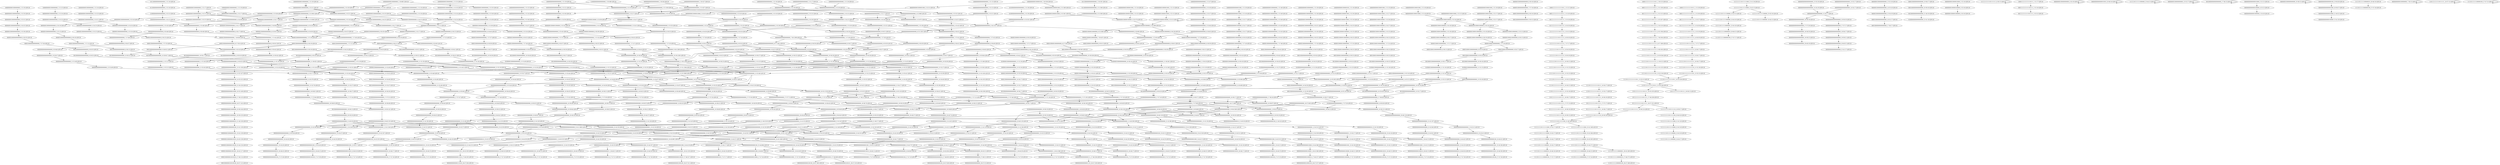 digraph G {
    "00000000000000000000_14-34:46-LEN:20" -> "00000000000000000000_15-35:46-LEN:20";
    "00000000000000000000_18-38:23-LEN:20" -> "00000000000000000000_19-39:26-LEN:20";
    "00000000000000000000_7-27:47-LEN:20" -> "00000000000000000000_8-28:44-LEN:20";
    "00000000000000000000_21-41:43-LEN:20" -> "00000000000000000000_22-42:22-LEN:20";
    "00000000000000000000_21-41:43-LEN:20" -> "00000000000000000001_22-42:21-LEN:20";
    "10000000000000000000_4-24:15-LEN:20" -> "00000000000000000000_5-25:46-LEN:20";
    "10000000000000000000_22-41:15-LEN:20" -> "00000000000000000000_23-42:1102-LEN:20";
    "10000000000000000000_22-41:15-LEN:20" -> "00000000000000000000_23-43:33-LEN:20";
    "10000000000000000000_22-41:15-LEN:20" -> "00000000000000000001_23-42:911-LEN:20";
    "10000010000000000000_12-31:563-LEN:20" -> "00000100000000000000_13-33:19-LEN:20";
    "10000010000000000000_12-31:563-LEN:20" -> "00000100000000000000_13-32:578-LEN:20";
    "00000000000000000000_13-33:64-LEN:20" -> "00000000000000000000_14-34:64-LEN:20";
    "00001000000000000000_8-28:16-LEN:20" -> "00010000000000000000_9-29:15-LEN:20";
    "00000000000000000000_2-22:19-LEN:20" -> "00000000000000000000_3-23:38-LEN:20";
    "00000000010000000000_9-28:15-LEN:20" -> "00000000100000000000_10-29:16-LEN:20";
    "10000000001000000000_1-21:19-LEN:20" -> "00000000010000000000_2-22:17-LEN:20";
    "01000000000000000000_17-37:18-LEN:20" -> "10000000000000000000_18-38:17-LEN:20";
    "00000000000000000000_4-24:22-LEN:20" -> "00000000000000000000_5-25:31-LEN:20";
    "00000000001000000000_2-22:21-LEN:20" -> "00000000010000000000_3-23:21-LEN:20";
    "00000010000000000000_6-26:22-LEN:20" -> "00000100000000000000_7-27:22-LEN:20";
    "11110111111111111011_14-33:228-LEN:20" -> "11101111111111110111_15-34:238-LEN:20";
    "11111011111100000010_26-46:15-LEN:20" -> "11110111111000000100_27-47:17-LEN:20";
    "11111111110111111100_21-40:248-LEN:20" -> "11111111101111111000_22-42:17-LEN:20";
    "11111111110111111100_21-40:248-LEN:20" -> "11111111101111111000_22-41:248-LEN:20";
    "00000001000000000000_4-24:17-LEN:20" -> "00000010000000000000_5-25:17-LEN:20";
    "00000100000000000000_13-33:16-LEN:20" -> "00001000000000000000_14-34:16-LEN:20";
    "11111011111110000000_26-46:22-LEN:20" -> "11110111111100000000_27-47:24-LEN:20";
    "00000000000000000000_5-25:46-LEN:20" -> "00000000000000000000_6-26:46-LEN:20";
    "00100001000000000000_10-30:17-LEN:20" -> "01000010000000000000_11-31:16-LEN:20";
    "00000000000000000000_17-37:44-LEN:20" -> "00000000000000000000_18-38:41-LEN:20";
    "00000000000000000010_22-42:15-LEN:20" -> "00000000000000000100_23-43:15-LEN:20";
    "00000000000000000000_18-38:48-LEN:20" -> "00000000000000000000_19-39:64-LEN:20";
    "00000000000000000000_6-26:65-LEN:20" -> "00000000000000000000_7-27:63-LEN:20";
    "00000000010000010000_3-23:19-LEN:20" -> "00000000100000100000_4-24:23-LEN:20";
    "00000000000000000000_4-23:972-LEN:20" -> "00000000000000000000_5-24:1327-LEN:20";
    "00000000000000000010_24-43:691-LEN:20" -> "00000000000000000100_25-44:664-LEN:20";
    "00000000000000000010_24-43:691-LEN:20" -> "00000000000000000101_25-45:23-LEN:20";
    "00100000000000000000_10-30:22-LEN:20" -> "01000000000000000000_11-31:19-LEN:20";
    "00000000000000000000_8-28:32-LEN:20" -> "00000000000000000000_9-29:31-LEN:20";
    "01000000000000000000_11-31:20-LEN:20" -> "10000000000000000000_12-32:19-LEN:20";
    "00000000000000000000_18-38:40-LEN:20" -> "00000000000000000000_19-39:49-LEN:20";
    "00000100000000000000_7-27:19-LEN:20" -> "00001000000000000000_8-28:19-LEN:20";
    "00000000100000001001_23-42:129-LEN:20" -> "00000001000000010010_24-43:128-LEN:20";
    "00000000000000000000_15-35:17-LEN:20" -> "00000000000000000000_16-36:18-LEN:20";
    "00000000100000000000_4-24:31-LEN:20" -> "00000001000000000000_5-25:30-LEN:20";
    "00000001000000000000_5-25:23-LEN:20" -> "00000010000000000000_6-26:23-LEN:20";
    "10000000000000000000_12-32:27-LEN:20" -> "00000000000000000000_13-33:66-LEN:20";
    "11111111111011111110_20-39:230-LEN:20" -> "11111111110111111100_21-40:248-LEN:20";
    "00000000000000000010_23-43:18-LEN:20" -> "00000000000000000100_24-44:17-LEN:20";
    "00000000100000000000_4-24:24-LEN:20" -> "00000001000000000000_5-25:24-LEN:20";
    "00000000000000000000_21-41:107-LEN:20" -> "00000000000000000000_22-42:64-LEN:20";
    "00000000000000000000_21-41:107-LEN:20" -> "00000000000000000001_22-42:51-LEN:20";
    "00000000000000000000_6-26:45-LEN:20" -> "00000000000000000000_7-27:47-LEN:20";
    "00000000000000000000_24-44:25-LEN:20" -> "00000000000000000001_25-45:23-LEN:20";
    "01000000000000000000_11-31:15-LEN:20" -> "10000000000000000000_12-32:15-LEN:20";
    "00010000000000000000_9-29:18-LEN:20" -> "00100000000000000000_10-30:16-LEN:20";
    "00000001000000000000_5-25:21-LEN:20" -> "00000010000000000000_6-26:20-LEN:20";
    "00001000000000000000_16-35:17-LEN:20" -> "00010000000000000000_17-36:17-LEN:20";
    "01000000000000000000_15-34:17-LEN:20" -> "10000000000000000000_16-35:18-LEN:20";
    "00000000000000000000_14-33:2106-LEN:20" -> "00000000000000000000_15-34:2119-LEN:20";
    "00000000000000000000_14-33:2106-LEN:20" -> "00000000000000000000_15-35:35-LEN:20";
    "11111011111111111101_13-32:218-LEN:20" -> "11110111111111111011_14-33:228-LEN:20";
    "01000000000000000000_11-30:921-LEN:20" -> "10000000000000000001_12-31:130-LEN:20";
    "01000000000000000000_11-30:921-LEN:20" -> "10000000000000000000_12-32:18-LEN:20";
    "01000000000000000000_11-30:921-LEN:20" -> "10000000000000000000_12-31:812-LEN:20";
    "00010000000000000000_9-29:21-LEN:20" -> "00100000000000000000_10-30:21-LEN:20";
    "00000000000000000001_25-45:17-LEN:20" -> "00000000000000000010_26-46:18-LEN:20";
    "00000000000000000001_25-45:22-LEN:20" -> "00000000000000000010_26-46:21-LEN:20";
    "00000000000000000000_22-42:24-LEN:20" -> "00000000000000000000_24-43:1083-LEN:20";
    "00000000000000000000_22-42:24-LEN:20" -> "00000000000000000000_24-44:23-LEN:20";
    "00000000000000000010_26-46:31-LEN:20" -> "00000000000000000100_27-47:29-LEN:20";
    "00000000000000000000_3-23:22-LEN:20" -> "00000000000000000000_4-24:22-LEN:20";
    "10000000000100000000_1-21:25-LEN:20" -> "00000000001000000000_2-22:24-LEN:20";
    "00001000000000000000_19-38:17-LEN:20" -> "00010000000000000000_20-39:18-LEN:20";
    "00000000000000000000_2-22:18-LEN:20" -> "00000000000000000000_3-23:22-LEN:20";
    "00000000000000000000_19-39:52-LEN:20" -> "00000000000000000000_20-40:41-LEN:20";
    "11111111101111111111_9-29:19-LEN:20" -> "11111111011111111111_10-30:21-LEN:20";
    "00000000000000000000_10-30:41-LEN:20" -> "00000000000000000000_11-31:42-LEN:20";
    "00000000000000000000_13-33:39-LEN:20" -> "00000000000000000000_14-34:40-LEN:20";
    "10000000001000001000_1-21:15-LEN:20" -> "00000000010000010000_2-22:15-LEN:20";
    "00000000000000000000_21-41:42-LEN:20" -> "00000000000000000001_22-42:26-LEN:20";
    "00000000000000000000_21-41:42-LEN:20" -> "00000000000000000000_22-42:20-LEN:20";
    "00000000000000000000_5-24:1327-LEN:20" -> "00000000000000000000_6-25:1281-LEN:20";
    "00000000000000000000_5-24:1327-LEN:20" -> "00000000000000000000_6-26:66-LEN:20";
    "11111101111111000000_25-44:271-LEN:20" -> "11111011111110000000_26-46:22-LEN:20";
    "11111101111111000000_25-44:271-LEN:20" -> "11111011111110000001_26-45:260-LEN:20";
    "00000000000000000000_5-25:25-LEN:20" -> "00000000000000000000_6-26:24-LEN:20";
    "00000000000000000000_9-29:37-LEN:20" -> "00000000000000000000_10-30:39-LEN:20";
    "00000000000000000000_10-30:29-LEN:20" -> "00000000000000000000_11-31:29-LEN:20";
    "00000000000000000000_10-30:64-LEN:20" -> "00000000000000000000_11-31:66-LEN:20";
    "10000000001000000000_1-21:17-LEN:20" -> "00000000010000000000_2-22:17-LEN:20";
    "00000000100000000000_4-24:25-LEN:20" -> "00000001000000000000_5-25:23-LEN:20";
    "00100000100000000000_9-29:18-LEN:20" -> "01000001000000000000_10-30:18-LEN:20";
    "00000000000000000000_18-38:68-LEN:20" -> "00000000000000000000_20-40:67-LEN:20";
    "00000000000000000000_18-38:68-LEN:20" -> "00000000000000000001_20-39:20-LEN:20";
    "00000000000000000000_18-38:68-LEN:20" -> "00000000000000000000_20-39:2583-LEN:20";
    "10001111111111111011_1-21:21-LEN:20" -> "00011111111111110111_2-22:20-LEN:20";
    "00000001000000000000_5-25:30-LEN:20" -> "00000010000000000000_6-26:32-LEN:20";
    "00000000000000000000_7-27:30-LEN:20" -> "00000000000000000000_8-28:30-LEN:20";
    "00000000000000000000_24-44:28-LEN:20" -> "00000000000000000001_25-45:26-LEN:20";
    "10000000000000000000_1-21:19-LEN:20" -> "00000000000000000000_2-22:19-LEN:20";
    "00000000000000000000_2-22:50-LEN:20" -> "00000000000000000000_3-23:57-LEN:20";
    "00000000000000000001_22-42:26-LEN:20" -> "00000000000000000010_23-43:18-LEN:20";
    "11111101111111000001_25-45:17-LEN:20" -> "11111011111110000010_26-46:18-LEN:20";
    "00000000100000100000_4-24:36-LEN:20" -> "00000001000001000000_5-25:35-LEN:20";
    "00000000000000000000_4-24:30-LEN:20" -> "00000000000000000000_5-25:41-LEN:20";
    "00000000010000100000_3-23:26-LEN:20" -> "00000000100001000000_4-24:27-LEN:20";
    "00000000000000000000_16-36:46-LEN:20" -> "00000000000000000000_17-37:44-LEN:20";
    "00001000000000000000_14-34:17-LEN:20" -> "00010000000000000000_15-35:17-LEN:20";
    "00000000000000000000_21-41:62-LEN:20" -> "00000000000000000001_22-42:29-LEN:20";
    "00000000000000000000_21-41:62-LEN:20" -> "00000000000000000000_22-42:35-LEN:20";
    "10000000000000000001_12-31:130-LEN:20" -> "00000000000000000010_13-32:147-LEN:20";
    "00010000000000000000_9-29:18-LEN:20" -> "00100000000000000000_10-30:16-LEN:20";
    "00000000000000000000_19-39:63-LEN:20" -> "00000000000000000000_21-40:2310-LEN:20";
    "00000000000000000000_19-39:63-LEN:20" -> "00000000000000000000_21-41:22-LEN:20";
    "00000000000000000000_19-39:63-LEN:20" -> "00000000000000000001_21-40:330-LEN:20";
    "00000001000010000000_5-25:18-LEN:20" -> "00000010000100000000_6-26:17-LEN:20";
    "00000000000000000000_2-22:19-LEN:20" -> "00000000000000000000_3-23:27-LEN:20";
    "00010000010000000000_9-28:562-LEN:20" -> "00100000100000000000_10-29:559-LEN:20";
    "00000000000000000000_10-30:25-LEN:20" -> "00000000000000000000_11-31:24-LEN:20";
    "00000000000000000000_3-23:27-LEN:20" -> "00000000000000000000_4-24:27-LEN:20";
    "00000000100000100000_3-23:16-LEN:20" -> "00000001000001000000_4-24:16-LEN:20";
    "00000000000000000010_26-46:42-LEN:20" -> "00000000000000000100_27-47:40-LEN:20";
    "00000000000000001001_25-45:16-LEN:20" -> "00000000000000010010_26-46:17-LEN:20";
    "00011111111111110111_2-21:230-LEN:20" -> "00111111111111101111_3-22:215-LEN:20";
    "00010000010000000000_9-29:25-LEN:20" -> "00100000100000000000_10-30:24-LEN:20";
    "01000000000000000000_17-36:624-LEN:20" -> "10000000000000000000_18-38:26-LEN:20";
    "01000000000000000000_17-36:624-LEN:20" -> "10000000000000000000_18-37:603-LEN:20";
    "00000000000000000000_8-28:40-LEN:20" -> "00000000000000000000_9-29:42-LEN:20";
    "00000000000000000000_8-28:25-LEN:20" -> "00000000000000000000_9-29:23-LEN:20";
    "00000000000000000000_15-35:39-LEN:20" -> "00000000000000000000_16-36:41-LEN:20";
    "00000000000000000000_22-42:34-LEN:20" -> "00000000000000000000_23-43:34-LEN:20";
    "00000000000000000000_16-36:71-LEN:20" -> "00000000000000000000_17-37:68-LEN:20";
    "00000000000000000000_12-32:26-LEN:20" -> "00000000000000000000_13-33:44-LEN:20";
    "00000000000000000000_2-22:15-LEN:20" -> "00000000000000000000_3-23:21-LEN:20";
    "00010000100000000000_9-29:16-LEN:20" -> "00100001000000000000_10-30:17-LEN:20";
    "00000000000000000000_15-34:2119-LEN:20" -> "00000000000000000000_16-36:51-LEN:20";
    "00000000000000000000_15-34:2119-LEN:20" -> "00000000000000000000_16-35:2128-LEN:20";
    "00000000000000000000_5-25:34-LEN:20" -> "00000000000000000000_6-26:35-LEN:20";
    "00000000000000000000_4-24:37-LEN:20" -> "00000000000000000000_5-25:45-LEN:20";
    "00000000000000000000_20-40:54-LEN:20" -> "00000000000000000000_21-41:46-LEN:20";
    "00000000000000000010_27-46:635-LEN:20" -> "00000000000000000100_28-47:628-LEN:20";
    "00000000000000000000_9-29:46-LEN:20" -> "00000000000000000000_10-30:47-LEN:20";
    "00000010000010000000_6-25:568-LEN:20" -> "00000100000100000000_7-26:567-LEN:20";
    "00000010000000000000_6-26:16-LEN:20" -> "00000100000000000000_7-27:16-LEN:20";
    "00000000010000000100_22-41:129-LEN:20" -> "00000000100000001001_23-42:129-LEN:20";
    "00000000000000000000_2-22:15-LEN:20" -> "00000000000000000000_3-23:21-LEN:20";
    "00000000000000000000_14-34:44-LEN:20" -> "00000000000000000000_15-35:44-LEN:20";
    "10000000000100000000_1-21:20-LEN:20" -> "00000000001000000000_2-22:21-LEN:20";
    "00001000000000000000_8-28:45-LEN:20" -> "00010000000000000000_9-29:45-LEN:20";
    "00000000000000000000_9-29:23-LEN:20" -> "00000000000000000000_10-30:23-LEN:20";
    "00001000000000000000_14-34:16-LEN:20" -> "00010000000000000000_15-35:16-LEN:20";
    "00000000000000000000_26-46:64-LEN:20" -> "00000000000000000000_27-47:58-LEN:20";
    "01000010000000000000_11-31:26-LEN:20" -> "10000100000000000000_12-32:27-LEN:20";
    "11111111111110111111_5-24:210-LEN:20" -> "11111111111101111111_6-25:194-LEN:20";
    "00000000000000000000_14-34:58-LEN:20" -> "00000000000000000000_16-36:51-LEN:20";
    "00000000000000000000_14-34:58-LEN:20" -> "00000000000000000000_16-35:2128-LEN:20";
    "00000000000000000000_20-40:42-LEN:20" -> "00000000000000000000_21-41:39-LEN:20";
    "00000000000000000000_22-41:1983-LEN:20" -> "00000000000000000000_23-42:1102-LEN:20";
    "00000000000000000000_22-41:1983-LEN:20" -> "00000000000000000000_23-43:33-LEN:20";
    "00000000000000000000_22-41:1983-LEN:20" -> "00000000000000000001_23-42:911-LEN:20";
    "10110000000000000000_1-21:16-LEN:20" -> "01100000000000000000_2-22:16-LEN:20";
    "00000000000000000000_24-44:25-LEN:20" -> "00000000000000000001_25-45:21-LEN:20";
    "10000000000000000000_16-35:18-LEN:20" -> "00000000000000000001_17-36:21-LEN:20";
    "10000000000000000000_16-35:18-LEN:20" -> "00000000000000000000_17-37:25-LEN:20";
    "10000000000000000000_16-35:18-LEN:20" -> "00000000000000000000_17-36:2136-LEN:20";
    "00000000100000000000_4-24:22-LEN:20" -> "00000001000000000000_5-25:21-LEN:20";
    "10000000000000000000_20-39:19-LEN:20" -> "00000000000000000000_21-40:2310-LEN:20";
    "10000000000000000000_20-39:19-LEN:20" -> "00000000000000000000_21-41:22-LEN:20";
    "10000000000000000000_20-39:19-LEN:20" -> "00000000000000000001_21-40:330-LEN:20";
    "00000000000000000000_11-31:58-LEN:20" -> "00000000000000000000_13-33:63-LEN:20";
    "00000000000000000000_11-31:58-LEN:20" -> "00000000000000000000_13-32:2090-LEN:20";
    "11111111111101111111_6-26:15-LEN:20" -> "11111111111101111111_6-26:15-LEN:20";
    "00000000000000000000_7-27:41-LEN:20" -> "00000000000000000000_8-28:40-LEN:20";
    "00000010000000000000_6-26:25-LEN:20" -> "00000100000000000000_7-27:26-LEN:20";
    "00000000000000000000_14-34:45-LEN:20" -> "00000000000000000000_15-35:43-LEN:20";
    "00001000000000000000_8-28:26-LEN:20" -> "00010000000000000000_9-29:27-LEN:20";
    "00100000000000000000_9-29:35-LEN:20" -> "01000000000000000000_10-30:35-LEN:20";
    "00000000000000000000_17-37:44-LEN:20" -> "00000000000000000000_18-38:46-LEN:20";
    "00000000000000000000_17-37:20-LEN:20" -> "00000000000000000000_18-38:20-LEN:20";
    "00000100000000000000_7-27:16-LEN:20" -> "00001000000000000000_8-28:16-LEN:20";
    "00000000000000000000_19-39:50-LEN:20" -> "00000000000000000000_20-40:42-LEN:20";
    "00000000000000010001_25-45:21-LEN:20" -> "00000000000000100010_26-46:23-LEN:20";
    "10110000000000000000_1-20:291-LEN:20" -> "01100000000000000000_2-21:306-LEN:20";
    "10000000000000000000_19-38:18-LEN:20" -> "00000000000000000000_20-40:67-LEN:20";
    "10000000000000000000_19-38:18-LEN:20" -> "00000000000000000001_20-39:20-LEN:20";
    "10000000000000000000_19-38:18-LEN:20" -> "00000000000000000000_20-39:2583-LEN:20";
    "10111111111111011111_17-36:238-LEN:20" -> "01111111111110111111_18-37:231-LEN:20";
    "11111110111111000000_24-44:16-LEN:20" -> "11111101111110000001_25-45:16-LEN:20";
    "00000010000010000000_6-26:39-LEN:20" -> "00000100000100000000_7-27:37-LEN:20";
    "00000001000000000000_13-32:18-LEN:20" -> "00000010000000000000_14-33:18-LEN:20";
    "10000000000000000000_18-38:15-LEN:20" -> "00000000000000000000_19-39:57-LEN:20";
    "10000000001000000000_1-21:17-LEN:20" -> "00000000010000000000_2-22:21-LEN:20";
    "00000000000000000000_22-42:52-LEN:20" -> "00000000000000000000_23-43:54-LEN:20";
    "00000000000000000000_5-25:31-LEN:20" -> "00000000000000000000_6-26:31-LEN:20";
    "00100000000000000000_19-38:15-LEN:20" -> "01000000000000000000_20-39:16-LEN:20";
    "00000000000000000000_23-42:1102-LEN:20" -> "00000000000000000000_24-43:1083-LEN:20";
    "00000000000000000000_23-42:1102-LEN:20" -> "00000000000000000000_24-44:23-LEN:20";
    "00000001000001000000_5-25:35-LEN:20" -> "00000010000010000000_6-26:39-LEN:20";
    "00000000000000000000_15-35:69-LEN:20" -> "00000000000000000000_16-36:71-LEN:20";
    "00000000100000000000_10-29:16-LEN:20" -> "00000001000000000000_11-30:16-LEN:20";
    "00000000100000000000_4-24:24-LEN:20" -> "00000001000000000000_5-25:21-LEN:20";
    "00000100000000000000_7-27:37-LEN:20" -> "00001000000000000000_8-28:38-LEN:20";
    "00000000000000000000_17-37:68-LEN:20" -> "00000000000000000000_18-38:68-LEN:20";
    "00001000000000000000_8-28:38-LEN:20" -> "00010000000000000000_9-29:37-LEN:20";
    "00000000100000000000_3-23:23-LEN:20" -> "00000001000000000000_4-24:23-LEN:20";
    "00000000000000000000_4-24:34-LEN:20" -> "00000000000000000000_5-25:39-LEN:20";
    "00000000000000000001_25-45:26-LEN:20" -> "00000000000000000010_26-46:31-LEN:20";
    "00000000000000000000_17-37:17-LEN:20" -> "00000000000000000000_18-38:17-LEN:20";
    "10000000001000000000_1-21:22-LEN:20" -> "00000000010000000000_2-22:24-LEN:20";
    "00000000000000000010_23-43:41-LEN:20" -> "00000000000000000100_24-44:41-LEN:20";
    "01000000000000000000_11-31:16-LEN:20" -> "10000000000000000000_12-32:16-LEN:20";
    "01100000000000000000_2-22:16-LEN:20" -> "11000000000000000000_3-23:15-LEN:20";
    "00000000000000000000_17-37:54-LEN:20" -> "00000000000000000000_18-38:53-LEN:20";
    "00000001000010000000_5-25:15-LEN:20" -> "00000010000100000000_6-26:15-LEN:20";
    "00000000000000000000_20-40:50-LEN:20" -> "00000000000000000000_21-41:43-LEN:20";
    "00000000000000100000_17-36:153-LEN:20" -> "00000000000001000000_18-37:145-LEN:20";
    "00000000100000000000_3-23:18-LEN:20" -> "00000001000000000000_4-24:17-LEN:20";
    "00000000010000000000_2-22:24-LEN:20" -> "00000000100000000000_3-23:23-LEN:20";
    "00000000000000000000_8-28:28-LEN:20" -> "00000000000000000000_9-29:29-LEN:20";
    "00000000010000000000_2-22:16-LEN:20" -> "00000000100000000000_3-23:18-LEN:20";
    "00000000010000000000_2-22:23-LEN:20" -> "00000000100000000000_3-23:21-LEN:20";
    "00000000000000000000_20-40:61-LEN:20" -> "00000000000000000000_21-41:50-LEN:20";
    "00000010000000000000_6-26:17-LEN:20" -> "00000100000000000000_7-27:19-LEN:20";
    "00000000000000000010_13-32:147-LEN:20" -> "00000000000000000100_14-33:152-LEN:20";
    "01111111111111011111_4-24:16-LEN:20" -> "11111111111110111111_5-25:15-LEN:20";
    "00100000000000000000_16-35:616-LEN:20" -> "01000000000000000000_17-36:624-LEN:20";
    "11111111111011111100_20-40:16-LEN:20" -> "11111111110111111000_21-41:16-LEN:20";
    "00000000010000010000_2-22:16-LEN:20" -> "00000000100000100000_3-23:16-LEN:20";
    "00000000000000000000_5-25:24-LEN:20" -> "00000000000000000000_6-26:24-LEN:20";
    "00000000000000000000_4-24:55-LEN:20" -> "00000000000000000000_5-25:64-LEN:20";
    "00000000000000000000_16-36:41-LEN:20" -> "00000000000000000000_17-37:41-LEN:20";
    "00001000001000000000_8-27:558-LEN:20" -> "00010000010000000000_9-28:562-LEN:20";
    "00000000000000000000_4-24:19-LEN:20" -> "00000000000000000000_5-25:32-LEN:20";
    "11011111111111011111_16-36:17-LEN:20" -> "10111111111110111111_17-37:15-LEN:20";
    "10001111111111111011_1-20:213-LEN:20" -> "00011111111111110111_2-21:230-LEN:20";
    "00000100000000000000_15-34:19-LEN:20" -> "00001000000000000000_16-35:17-LEN:20";
    "00000000010000100000_3-23:17-LEN:20" -> "00000000100001000000_4-24:16-LEN:20";
    "00000000000000000010_23-43:33-LEN:20" -> "00000000000000000100_24-44:29-LEN:20";
    "10000000000100000000_1-21:46-LEN:20" -> "00000000001000000000_2-22:49-LEN:20";
    "00010000010000000000_9-29:30-LEN:20" -> "00100000100000000000_10-30:30-LEN:20";
    "00000000010000000000_3-23:21-LEN:20" -> "00000000100000000000_4-24:25-LEN:20";
    "00000000000000000000_15-35:44-LEN:20" -> "00000000000000000000_16-36:46-LEN:20";
    "00000000010000100000_3-23:16-LEN:20" -> "00000000100001000000_4-24:16-LEN:20";
    "00000000000000000000_12-32:27-LEN:20" -> "00000000000000000000_13-33:39-LEN:20";
    "00000000000000000000_24-43:1083-LEN:20" -> "00000000000000000001_25-44:303-LEN:20";
    "00000000000000000000_24-43:1083-LEN:20" -> "00000000000000000001_25-45:53-LEN:20";
    "00000000000000000000_24-43:1083-LEN:20" -> "00000000000000000000_25-44:737-LEN:20";
    "00000000000000000001_24-44:16-LEN:20" -> "00000000000000000011_26-46:29-LEN:20";
    "00000000000000000001_24-44:16-LEN:20" -> "00000000000000000011_26-45:288-LEN:20";
    "00000000000000000000_18-38:20-LEN:20" -> "00000000000000000000_19-39:22-LEN:20";
    "00000000000000000000_5-25:32-LEN:20" -> "00000000000000000000_7-26:1299-LEN:20";
    "00000000000000000000_16-36:41-LEN:20" -> "00000000000000000000_17-37:40-LEN:20";
    "00010000000000000000_15-34:614-LEN:20" -> "00100000000000000000_16-35:616-LEN:20";
    "00010000000000000000_15-34:614-LEN:20" -> "00100000000000000000_16-36:16-LEN:20";
    "00000000000000000000_11-31:42-LEN:20" -> "00000000000000000000_12-32:41-LEN:20";
    "00000000010000000000_3-23:21-LEN:20" -> "00000000100000000000_4-24:22-LEN:20";
    "00000000000000000000_18-38:38-LEN:20" -> "00000000000000000000_19-39:63-LEN:20";
    "00000000000000000000_8-28:27-LEN:20" -> "00000000000000000000_9-29:27-LEN:20";
    "00000000000000000001_21-41:19-LEN:20" -> "00000000000000000010_22-42:21-LEN:20";
    "00000000000000000000_3-23:36-LEN:20" -> "00000000000000000000_4-24:37-LEN:20";
    "00000000000000000000_5-25:28-LEN:20" -> "00000000000000000000_6-26:28-LEN:20";
    "00000000001000000010_21-40:130-LEN:20" -> "00000000010000000100_22-41:129-LEN:20";
    "00000010000000000000_6-26:32-LEN:20" -> "00000100000000000000_7-27:33-LEN:20";
    "00000000100000000000_3-23:16-LEN:20" -> "00000001000000000000_4-24:16-LEN:20";
    "00000000000000000000_2-21:627-LEN:20" -> "00000000000000000000_3-22:969-LEN:20";
    "00000000000000000000_2-21:627-LEN:20" -> "00000000000000000000_3-23:18-LEN:20";
    "00000010000000000000_6-26:20-LEN:20" -> "00000100000000000000_7-27:19-LEN:20";
    "00000000000000000000_11-31:29-LEN:20" -> "00000000000000000000_12-32:30-LEN:20";
    "00000000000000000000_16-36:71-LEN:20" -> "00000000000000000000_17-37:68-LEN:20";
    "00010000010000000000_9-29:39-LEN:20" -> "00100000100000000000_10-30:40-LEN:20";
    "10000000000000000000_12-32:18-LEN:20" -> "00000000000000000000_13-33:44-LEN:20";
    "00010000000000000000_9-29:34-LEN:20" -> "00100000000000000000_10-30:33-LEN:20";
    "00000000010000010000_3-22:561-LEN:20" -> "00000000100000100000_4-23:574-LEN:20";
    "00000000000000000000_19-39:121-LEN:20" -> "00000000000000000000_20-40:116-LEN:20";
    "00000000010000000000_3-23:36-LEN:20" -> "00000000100000000000_4-24:38-LEN:20";
    "00000000000000000000_11-31:22-LEN:20" -> "00000000000000000000_12-32:22-LEN:20";
    "00000000000000000000_23-43:29-LEN:20" -> "00000000000000000000_24-44:19-LEN:20";
    "00000000000000000000_17-37:42-LEN:20" -> "00000000000000000000_18-38:39-LEN:20";
    "00000000000000000100_25-44:664-LEN:20" -> "00000000000000001000_26-46:61-LEN:20";
    "00000000000000000100_25-44:664-LEN:20" -> "00000000000000001001_26-45:619-LEN:20";
    "00000000000000000000_5-25:43-LEN:20" -> "00000000000000000000_6-26:48-LEN:20";
    "00010000100000000000_9-29:16-LEN:20" -> "00100001000000000000_10-30:16-LEN:20";
    "00000000000000000000_24-44:23-LEN:20" -> "00000000000000000001_25-45:22-LEN:20";
    "00000010000000000000_5-25:15-LEN:20" -> "00000100000000000000_6-26:16-LEN:20";
    "11110111111111111011_13-33:15-LEN:20" -> "11101111111111110111_15-34:238-LEN:20";
    "00000000000000000000_9-29:40-LEN:20" -> "00000000000000000000_10-30:41-LEN:20";
    "00000000000000000000_22-42:58-LEN:20" -> "00000000000000000000_23-43:58-LEN:20";
    "00000000000000000000_13-33:63-LEN:20" -> "00000000000000000000_14-34:67-LEN:20";
    "00000001000000000000_4-24:24-LEN:20" -> "00000010000000000000_5-25:24-LEN:20";
    "00000000000000000000_6-26:35-LEN:20" -> "00000000000000000000_7-27:32-LEN:20";
    "00000000000000000000_3-23:32-LEN:20" -> "00000000000000000000_4-24:31-LEN:20";
    "00000100000001001001_26-45:117-LEN:20" -> "00001000000010010010_27-46:114-LEN:20";
    "00000000000000000000_12-32:22-LEN:20" -> "00000000000000000000_13-33:32-LEN:20";
    "00000000000000000000_18-38:17-LEN:20" -> "00000000000000000000_19-39:21-LEN:20";
    "10000000000000000000_21-40:16-LEN:20" -> "00000000000000000000_22-41:1983-LEN:20";
    "10000000000000000000_21-40:16-LEN:20" -> "00000000000000000000_22-42:58-LEN:20";
    "10000000000000000000_21-40:16-LEN:20" -> "00000000000000000001_22-41:356-LEN:20";
    "10000000000000000000_21-40:16-LEN:20" -> "00000000000000000001_22-42:60-LEN:20";
    "00000000000000000000_9-29:45-LEN:20" -> "00000000000000000000_10-30:45-LEN:20";
    "00000000000000000001_22-42:20-LEN:20" -> "00000000000000000010_23-43:16-LEN:20";
    "10000000000000000000_18-38:17-LEN:20" -> "00000000000000000000_19-39:80-LEN:20";
    "11111111011111111111_10-29:204-LEN:20" -> "11111110111111111111_11-30:212-LEN:20";
    "00000000000000000000_7-27:32-LEN:20" -> "00000000000000000000_8-28:32-LEN:20";
    "10001111111111110111_1-21:17-LEN:20" -> "00011111111111101111_2-22:16-LEN:20";
    "10111111111110111111_17-37:17-LEN:20" -> "01111111111101111111_18-38:17-LEN:20";
    "00100000000000000000_16-36:17-LEN:20" -> "01000000000000000000_17-37:18-LEN:20";
    "00000000100000000000_4-24:16-LEN:20" -> "00000000100000000000_4-24:16-LEN:20";
    "00000100000000000000_13-33:45-LEN:20" -> "00001000000000000000_14-34:46-LEN:20";
    "01111111111111011111_4-23:207-LEN:20" -> "11111111111110111111_5-24:210-LEN:20";
    "00000000000000100010_26-46:15-LEN:20" -> "00000000000001000100_27-47:16-LEN:20";
    "01000001000000000000_11-31:23-LEN:20" -> "10000010000000000000_12-32:23-LEN:20";
    "00000000001000010000_2-22:15-LEN:20" -> "00000000010000100000_3-23:16-LEN:20";
    "10000000000000000000_12-32:16-LEN:20" -> "00000000000000000000_13-33:48-LEN:20";
    "00000000010000000000_2-22:21-LEN:20" -> "00000000100000000000_4-24:17-LEN:20";
    "00000000010000000000_2-22:21-LEN:20" -> "00000000100000000000_4-23:909-LEN:20";
    "00000000000000000000_15-35:50-LEN:20" -> "00000000000000000000_16-36:55-LEN:20";
    "00000000000000010010_26-46:16-LEN:20" -> "00000000000000010010_26-46:16-LEN:20";
    "10000000000000001000_1-21:19-LEN:20" -> "00000000000000010000_2-22:18-LEN:20";
    "00000000000000000011_26-46:29-LEN:20" -> "00000000000000000110_27-47:29-LEN:20";
    "00000000000000000010_23-43:22-LEN:20" -> "00000000000000000100_24-44:20-LEN:20";
    "11111111101111111000_22-42:17-LEN:20" -> "11111111011111110000_23-43:17-LEN:20";
    "11111101111111000000_23-44:15-LEN:20" -> "11111101111111000000_23-44:15-LEN:20";
    "00000000000000010001_26-45:319-LEN:20" -> "00000000000000100010_27-46:317-LEN:20";
    "00000000000000000010_26-46:33-LEN:20" -> "00000000000000000100_27-47:32-LEN:20";
    "00010000000000000000_15-35:47-LEN:20" -> "00100000000000000000_16-36:56-LEN:20";
    "00000000000000000001_25-45:19-LEN:20" -> "00000000000000000010_26-46:19-LEN:20";
    "00000000000000000000_6-26:46-LEN:20" -> "00000000000000000000_7-27:45-LEN:20";
    "00000000000000001010_26-46:23-LEN:20" -> "00000000000000010100_27-47:18-LEN:20";
    "01000000000000000000_21-40:17-LEN:20" -> "10000000000000000000_22-41:15-LEN:20";
    "11111110111111111110_11-31:22-LEN:20" -> "11111101111111111101_12-32:22-LEN:20";
    "00000100000100000000_7-27:25-LEN:20" -> "00001000001000000000_8-28:25-LEN:20";
    "10000010000000000000_12-32:40-LEN:20" -> "00000100000000000000_13-33:45-LEN:20";
    "00000010000000100100_25-44:124-LEN:20" -> "00000100000001001001_26-45:117-LEN:20";
    "00000000000000000000_19-39:62-LEN:20" -> "00000000000000000000_20-40:54-LEN:20";
    "00000000000000000000_16-36:55-LEN:20" -> "00000000000000000000_17-37:55-LEN:20";
    "00000000000000000000_22-42:64-LEN:20" -> "00000000000000000000_23-43:61-LEN:20";
    "00000000000000000000_23-43:33-LEN:20" -> "00000000000000000000_24-44:25-LEN:20";
    "00000000000000000000_5-25:41-LEN:20" -> "00000000000000000000_6-26:41-LEN:20";
    "11111111101111110000_22-42:15-LEN:20" -> "11111111011111100000_23-43:15-LEN:20";
    "00000100000000000000_7-27:22-LEN:20" -> "00001000000000000000_8-28:21-LEN:20";
    "00000000010000000000_3-23:29-LEN:20" -> "00000000100000000000_4-24:31-LEN:20";
    "00000000000000000000_15-35:50-LEN:20" -> "00000000000000000000_16-36:48-LEN:20";
    "00000000010000010000_2-22:25-LEN:20" -> "00000000100000100000_4-23:574-LEN:20";
    "10000000000000000000_18-38:26-LEN:20" -> "00000000000000000000_19-39:121-LEN:20";
    "00000000001000000000_2-22:49-LEN:20" -> "00000000010000000000_3-23:49-LEN:20";
    "00000100000000000000_13-33:31-LEN:20" -> "00001000000000000000_14-34:31-LEN:20";
    "00000000000000000000_21-41:96-LEN:20" -> "00000000000000000001_22-42:55-LEN:20";
    "00000000000000000000_21-41:96-LEN:20" -> "00000000000000000000_22-42:47-LEN:20";
    "00000000000000000000_2-22:24-LEN:20" -> "00000000000000000000_3-23:36-LEN:20";
    "01000001000000000000_11-31:29-LEN:20" -> "10000010000000000000_12-32:29-LEN:20";
    "00000000000000000000_4-24:22-LEN:20" -> "00000000000000000000_5-25:28-LEN:20";
    "11111111101111111000_22-41:248-LEN:20" -> "11111111011111110000_23-42:264-LEN:20";
    "00000000000000010000_26-46:30-LEN:20" -> "00000000000000100000_27-47:30-LEN:20";
    "00001000000000000000_8-28:19-LEN:20" -> "00010000000000000000_9-29:18-LEN:20";
    "00000000000000010001_25-45:15-LEN:20" -> "00000000000000100010_26-46:15-LEN:20";
    "00000000000000000000_17-37:84-LEN:20" -> "00000000000000000000_18-38:85-LEN:20";
    "00001000000000000000_7-27:15-LEN:20" -> "00010000000000000000_8-28:15-LEN:20";
    "11111110111111100000_24-44:17-LEN:20" -> "11111101111111000001_25-45:17-LEN:20";
    "10000000000000000000_1-21:22-LEN:20" -> "00000000000000000000_2-22:24-LEN:20";
    "10000010000000000000_12-32:29-LEN:20" -> "00000100000000000000_13-33:31-LEN:20";
    "00000000000000000100_24-44:50-LEN:20" -> "00000000000000001001_25-45:44-LEN:20";
    "00010000000000000000_9-29:27-LEN:20" -> "00100000000000000000_10-30:29-LEN:20";
    "00000000000000000000_24-44:21-LEN:20" -> "00000000000000000001_25-45:17-LEN:20";
    "00001000000000000000_7-27:21-LEN:20" -> "00010000000000000000_8-28:20-LEN:20";
    "00000000000000000000_13-33:44-LEN:20" -> "00000000000000000000_14-34:45-LEN:20";
    "00000000000100000001_20-39:133-LEN:20" -> "00000000001000000010_21-40:130-LEN:20";
    "00001000010000000000_8-28:16-LEN:20" -> "00010000100000000000_9-29:16-LEN:20";
    "00000000000000000000_19-39:129-LEN:20" -> "00000000000000000000_20-40:119-LEN:20";
    "00000000000000000000_20-40:57-LEN:20" -> "00000000000000000000_21-41:48-LEN:20";
    "00000000000000000000_9-29:27-LEN:20" -> "00000000000000000000_10-30:28-LEN:20";
    "00000010000000000000_5-25:24-LEN:20" -> "00000100000000000000_7-26:929-LEN:20";
    "00000010000010000000_6-26:25-LEN:20" -> "00000100000100000000_7-27:25-LEN:20";
    "00000000000000000000_17-37:33-LEN:20" -> "00000000000000000000_18-38:32-LEN:20";
    "00000000000000100000_26-46:21-LEN:20" -> "00000000000001000000_27-47:19-LEN:20";
    "00100000000000000000_15-35:17-LEN:20" -> "01000000000000000000_17-36:624-LEN:20";
    "10000000000000000000_1-21:47-LEN:20" -> "00000000000000000000_2-22:50-LEN:20";
    "00000000000000000000_18-37:2062-LEN:20" -> "00000000000000000000_19-39:129-LEN:20";
    "00000000000000000000_18-37:2062-LEN:20" -> "00000000000000000001_19-38:19-LEN:20";
    "00000000000000000000_18-37:2062-LEN:20" -> "00000000000000000000_19-38:2583-LEN:20";
    "00000000001000000000_2-22:24-LEN:20" -> "00000000010000000000_3-23:24-LEN:20";
    "00000000000000000010_26-46:16-LEN:20" -> "00000000000000000100_27-47:18-LEN:20";
    "00000010000010000000_6-26:29-LEN:20" -> "00000100000100000000_7-27:29-LEN:20";
    "00000000000000000010_26-46:19-LEN:20" -> "00000000000000000100_27-47:19-LEN:20";
    "00000000000000000000_13-33:19-LEN:20" -> "00000000000000000000_14-34:19-LEN:20";
    "00100000000000000000_16-36:16-LEN:20" -> "01000000000000000000_17-37:16-LEN:20";
    "11110111111100000010_27-46:272-LEN:20" -> "11101111111000000100_28-47:268-LEN:20";
    "00000000000000010010_26-46:52-LEN:20" -> "00000000000000100100_27-47:39-LEN:20";
    "00000000000000000001_26-45:654-LEN:20" -> "00000000000000000010_27-46:635-LEN:20";
    "01000000000000000000_17-37:18-LEN:20" -> "10000000000000000000_18-38:18-LEN:20";
    "00000000000000010000_2-22:18-LEN:20" -> "00000000000000100000_3-23:17-LEN:20";
    "00111111111111101111_3-22:215-LEN:20" -> "01111111111111011111_4-23:207-LEN:20";
    "00000000000000000000_3-23:22-LEN:20" -> "00000000000000000000_4-24:22-LEN:20";
    "01000001000000000000_11-31:16-LEN:20" -> "10000010000000000000_12-32:16-LEN:20";
    "00010000000000000000_8-28:20-LEN:20" -> "00100000000000000000_9-29:20-LEN:20";
    "00000010000000000000_6-26:39-LEN:20" -> "00000100000000000000_7-27:40-LEN:20";
    "00000000000000000001_25-45:15-LEN:20" -> "00000000000000000010_26-46:16-LEN:20";
    "10000000000000000000_12-32:16-LEN:20" -> "00000000000000000000_13-33:56-LEN:20";
    "00000000000000000000_3-23:27-LEN:20" -> "00000000000000000000_4-24:27-LEN:20";
    "01000000000000000000_19-38:19-LEN:20" -> "10000000000000000000_20-39:19-LEN:20";
    "00000000000000000000_17-37:68-LEN:20" -> "00000000000000000000_19-39:129-LEN:20";
    "00000000000000000000_17-37:68-LEN:20" -> "00000000000000000001_19-38:19-LEN:20";
    "00000000000000000000_17-37:68-LEN:20" -> "00000000000000000000_19-38:2583-LEN:20";
    "00010000000000000000_20-39:18-LEN:20" -> "00100000000000000000_21-40:19-LEN:20";
    "00001000000000000000_14-33:592-LEN:20" -> "00010000000000000000_15-34:614-LEN:20";
    "11110111111111110111_14-34:17-LEN:20" -> "11101111111111101111_15-35:17-LEN:20";
    "00000000000000000000_8-28:30-LEN:20" -> "00000000000000000000_9-29:30-LEN:20";
    "00000000000000000000_16-36:51-LEN:20" -> "00000000000000000000_17-37:50-LEN:20";
    "00000000000000000000_16-36:16-LEN:20" -> "00000000000000000000_17-37:17-LEN:20";
    "00000000000000000000_21-41:46-LEN:20" -> "00000000000000000001_22-42:20-LEN:20";
    "00000000000000000000_21-41:46-LEN:20" -> "00000000000000000000_22-42:27-LEN:20";
    "10000000000000000000_1-21:19-LEN:20" -> "00000000000000000000_2-22:21-LEN:20";
    "10000000000000000000_12-32:19-LEN:20" -> "00000000000000000000_13-33:46-LEN:20";
    "00000100000000000000_6-26:16-LEN:20" -> "00001000000000000000_7-27:15-LEN:20";
    "00000000000000000000_10-30:45-LEN:20" -> "00000000000000000000_11-31:44-LEN:20";
    "00000000000000000001_22-42:29-LEN:20" -> "00000000000000000010_23-43:22-LEN:20";
    "00000000000000000000_5-25:30-LEN:20" -> "00000000000000000000_6-26:29-LEN:20";
    "00000000000000001001_25-45:15-LEN:20" -> "00000000000000010010_26-46:15-LEN:20";
    "00000000000000000000_19-39:129-LEN:20" -> "00000000000000000000_20-40:118-LEN:20";
    "00000000100000000000_4-24:17-LEN:20" -> "00000001000000000000_5-25:17-LEN:20";
    "10000000000000000000_1-21:17-LEN:20" -> "00000000000000000000_2-22:18-LEN:20";
    "10000000000000000000_12-32:34-LEN:20" -> "00000000000000000000_13-33:100-LEN:20";
    "00001000001000000000_7-27:17-LEN:20" -> "00010000010000000000_8-28:18-LEN:20";
    "00000000000000000000_24-44:19-LEN:20" -> "00000000000000000001_25-45:16-LEN:20";
    "00000000100000000000_13-32:17-LEN:20" -> "00000000100000000000_13-32:17-LEN:20";
    "00000001000000000000_4-24:18-LEN:20" -> "00000010000000000000_6-26:39-LEN:20";
    "00000001000000000000_4-24:18-LEN:20" -> "00000010000000000000_6-25:915-LEN:20";
    "00000000000000010000_25-44:288-LEN:20" -> "00000000000000100000_26-46:21-LEN:20";
    "00000000000000010000_25-44:288-LEN:20" -> "00000000000000100001_26-45:266-LEN:20";
    "00000000000000000000_12-32:43-LEN:20" -> "00000000000000000000_13-33:56-LEN:20";
    "00000000100000000000_3-23:18-LEN:20" -> "00000001000000000000_4-24:18-LEN:20";
    "00000000000000000000_14-34:67-LEN:20" -> "00000000000000000000_15-35:67-LEN:20";
    "00000000000000000000_9-28:1289-LEN:20" -> "00000000000000000000_10-30:30-LEN:20";
    "00000000000000000000_9-28:1289-LEN:20" -> "00000000000000000000_10-29:1305-LEN:20";
    "00000000000000000000_23-43:28-LEN:20" -> "00000000000000000000_24-44:21-LEN:20";
    "00000000000000000000_13-33:56-LEN:20" -> "00000000000000000000_14-34:58-LEN:20";
    "00000000000000000000_6-26:24-LEN:20" -> "00000000000000000000_7-27:24-LEN:20";
    "00000000100000000000_4-24:49-LEN:20" -> "00000001000000000000_5-25:43-LEN:20";
    "00000000000000000000_18-38:44-LEN:20" -> "00000000000000000000_19-39:50-LEN:20";
    "00000000000000000000_13-32:2090-LEN:20" -> "00000000000000000000_14-33:2106-LEN:20";
    "00000000000000000000_13-32:2090-LEN:20" -> "00000000000000000000_14-34:48-LEN:20";
    "10000100000000000000_12-32:16-LEN:20" -> "00001000000000000000_13-33:15-LEN:20";
    "00100000000000000000_17-36:15-LEN:20" -> "00100000000000000000_17-36:15-LEN:20";
    "00000000000000001001_25-45:17-LEN:20" -> "00000000000000010010_26-46:18-LEN:20";
    "00000000000000000000_20-40:74-LEN:20" -> "00000000000000000000_21-41:62-LEN:20";
    "00000000000000000000_27-46:51-LEN:20" -> "00000000000000000000_28-47:52-LEN:20";
    "00010000000000000000_15-35:16-LEN:20" -> "00100000000000000000_16-36:16-LEN:20";
    "00001000000000000000_8-27:914-LEN:20" -> "00010000000000000000_9-29:18-LEN:20";
    "00001000000000000000_8-27:914-LEN:20" -> "00010000000000000000_9-28:912-LEN:20";
    "00000000000000011010_27-46:203-LEN:20" -> "00000000000000110100_28-47:204-LEN:20";
    "00000001000001000000_5-25:25-LEN:20" -> "00000010000010000000_6-26:25-LEN:20";
    "00000000000000000000_19-39:22-LEN:20" -> "00000000000000000000_20-40:16-LEN:20";
    "00000000000000000000_20-40:132-LEN:20" -> "00000000000000000000_22-41:1983-LEN:20";
    "00000000000000000000_20-40:132-LEN:20" -> "00000000000000000000_22-42:58-LEN:20";
    "00000000000000000000_20-40:132-LEN:20" -> "00000000000000000001_22-41:356-LEN:20";
    "00000000000000000000_20-40:132-LEN:20" -> "00000000000000000001_22-42:60-LEN:20";
    "00000000010000000000_2-22:21-LEN:20" -> "00000000100000000000_3-23:22-LEN:20";
    "00000000010000010000_3-23:32-LEN:20" -> "00000000100000100000_4-24:36-LEN:20";
    "11111111101111110000_22-42:15-LEN:20" -> "11111111011111100000_23-43:16-LEN:20";
    "00000000000000000000_8-28:41-LEN:20" -> "00000000000000000000_9-29:40-LEN:20";
    "00000000000000000000_4-24:19-LEN:20" -> "00000000000000000000_5-25:28-LEN:20";
    "10000000000100000100_1-20:558-LEN:20" -> "00000000001000001000_2-22:31-LEN:20";
    "10000000000100000100_1-20:558-LEN:20" -> "00000000001000001000_2-21:560-LEN:20";
    "00000000100001000000_4-24:16-LEN:20" -> "00000001000010000000_5-25:16-LEN:20";
    "11111111111101111111_6-25:194-LEN:20" -> "11111111111011111111_7-26:204-LEN:20";
    "00000000000000000001_22-42:20-LEN:20" -> "00000000000000000010_24-43:691-LEN:20";
    "00000000000000000001_22-42:20-LEN:20" -> "00000000000000000010_24-44:28-LEN:20";
    "00000000000000000001_22-42:20-LEN:20" -> "00000000000000000011_24-43:222-LEN:20";
    "00000000000000000000_13-33:46-LEN:20" -> "00000000000000000000_15-34:2119-LEN:20";
    "00000000000000000000_13-33:46-LEN:20" -> "00000000000000000000_15-35:35-LEN:20";
    "00100000100000000000_10-30:40-LEN:20" -> "01000001000000000000_11-31:40-LEN:20";
    "00000000100000000000_3-23:22-LEN:20" -> "00000001000000000000_5-24:934-LEN:20";
    "00000000000000000000_19-39:141-LEN:20" -> "00000000000000000000_20-40:132-LEN:20";
    "00000000000000000010_22-41:326-LEN:20" -> "00000000000000000100_23-42:318-LEN:20";
    "11111111111101111110_19-39:17-LEN:20" -> "11111111111011111100_20-40:16-LEN:20";
    "11111101111110000001_25-45:16-LEN:20" -> "11111011111100000010_26-46:15-LEN:20";
    "00000000000000000010_23-43:36-LEN:20" -> "00000000000000000100_24-44:32-LEN:20";
    "00000000000000000100_23-43:20-LEN:20" -> "00000000000000001000_24-44:18-LEN:20";
    "00000000000000100000_4-23:15-LEN:20" -> "00000000000001000000_5-24:16-LEN:20";
    "00010000000000000000_15-35:18-LEN:20" -> "00100000000000000000_16-36:18-LEN:20";
    "10000010000000000000_12-32:16-LEN:20" -> "00000100000000000000_13-33:16-LEN:20";
    "00000000000000000000_20-40:54-LEN:20" -> "00000000000000000000_21-41:40-LEN:20";
    "01000000000000000000_2-22:29-LEN:20" -> "10000000000000000000_4-23:331-LEN:20";
    "00000000000000000000_14-34:31-LEN:20" -> "00000000000000000000_15-35:32-LEN:20";
    "11111111011111111111_9-29:17-LEN:20" -> "11111110111111111111_10-30:17-LEN:20";
    "00000010000100000000_6-26:16-LEN:20" -> "00000100001000000000_7-27:16-LEN:20";
    "11111111101111110000_22-42:18-LEN:20" -> "11111111011111100000_23-43:18-LEN:20";
    "00000000001000000000_2-22:21-LEN:20" -> "00000000010000000000_3-23:21-LEN:20";
    "00000000000000000000_14-34:55-LEN:20" -> "00000000000000000000_15-35:57-LEN:20";
    "00000010000000000000_14-33:18-LEN:20" -> "00000100000000000000_15-34:19-LEN:20";
    "00000000000000000001_25-45:33-LEN:20" -> "00000000000000000010_26-46:34-LEN:20";
    "00000000000000000000_13-33:77-LEN:20" -> "00000000000000000000_14-34:76-LEN:20";
    "00000010000000000000_5-25:30-LEN:20" -> "00000100000000000000_6-26:33-LEN:20";
    "00001000000000000000_8-28:33-LEN:20" -> "00010000000000000000_9-29:34-LEN:20";
    "00000000000000000000_10-30:30-LEN:20" -> "00000000000000000000_11-31:32-LEN:20";
    "00111111111111011111_3-23:27-LEN:20" -> "01111111111110111111_4-24:26-LEN:20";
    "00000000000000000000_11-31:29-LEN:20" -> "00000000000000000000_12-32:27-LEN:20";
    "00000000000000000000_7-27:28-LEN:20" -> "00000000000000000000_8-28:28-LEN:20";
    "01000000000000000000_11-31:22-LEN:20" -> "10000000000000000000_12-32:21-LEN:20";
    "10111111111110111111_17-37:15-LEN:20" -> "01111111111101111111_18-38:16-LEN:20";
    "00001000000000000000_14-34:46-LEN:20" -> "00010000000000000000_15-35:47-LEN:20";
    "11111111111101111111_6-26:16-LEN:20" -> "11111111111011111111_7-27:17-LEN:20";
    "00000000000000000000_8-28:40-LEN:20" -> "00000000000000000000_9-29:37-LEN:20";
    "00000000000000000000_12-32:33-LEN:20" -> "00000000000000000000_13-33:47-LEN:20";
    "00000000000000001101_26-45:203-LEN:20" -> "00000000000000011010_27-46:203-LEN:20";
    "00000000000010000000_19-38:144-LEN:20" -> "00000000000100000001_20-39:133-LEN:20";
    "00000001000000000000_19-38:15-LEN:20" -> "00000001000000000000_19-38:15-LEN:20";
    "00000000000000000000_6-26:41-LEN:20" -> "00000000000000000000_7-27:41-LEN:20";
    "11000000000000000000_1-20:360-LEN:20" -> "10000000000000000000_2-22:20-LEN:20";
    "11000000000000000000_1-20:360-LEN:20" -> "10000000000000000000_2-21:359-LEN:20";
    "00000000000000000000_9-29:59-LEN:20" -> "00000000000000000000_10-30:64-LEN:20";
    "00000000000000000000_16-36:48-LEN:20" -> "00000000000000000000_17-37:45-LEN:20";
    "00000000000000000010_23-42:357-LEN:20" -> "00000000000000000100_24-43:353-LEN:20";
    "00000000010000000000_3-22:902-LEN:20" -> "00000000100000000000_4-24:17-LEN:20";
    "00000000010000000000_3-22:902-LEN:20" -> "00000000100000000000_4-23:909-LEN:20";
    "01000000000000000000_17-37:15-LEN:20" -> "10000000000000000000_18-38:16-LEN:20";
    "00000000000000000000_24-44:34-LEN:20" -> "00000000000000000001_25-45:24-LEN:20";
    "01000000000000000000_17-37:16-LEN:20" -> "10000000000000000000_18-38:17-LEN:20";
    "00010000000000000000_8-28:33-LEN:20" -> "00100000000000000000_9-29:35-LEN:20";
    "00000001000000000000_4-24:23-LEN:20" -> "00000010000000000000_5-25:22-LEN:20";
    "00000000000000000000_11-31:32-LEN:20" -> "00000000000000000000_12-32:32-LEN:20";
    "00000000000000000000_6-26:29-LEN:20" -> "00000000000000000000_7-27:30-LEN:20";
    "00000000000000000000_12-32:29-LEN:20" -> "00000000000000000000_13-33:64-LEN:20";
    "10000000000000000000_12-32:31-LEN:20" -> "00000000000000000000_13-33:77-LEN:20";
    "00000000100001000000_4-24:27-LEN:20" -> "00000001000010000000_5-25:25-LEN:20";
    "00000000000000000000_8-28:24-LEN:20" -> "00000000000000000000_9-29:25-LEN:20";
    "00011111111111110111_2-22:20-LEN:20" -> "00111111111111101111_3-23:18-LEN:20";
    "00000000000000000000_5-25:42-LEN:20" -> "00000000000000000000_6-26:41-LEN:20";
    "00001000000010010010_27-46:114-LEN:20" -> "00010000000100100100_28-47:115-LEN:20";
    "00000000000000000000_13-33:56-LEN:20" -> "00000000000000000000_14-34:55-LEN:20";
    "00010000000000000000_9-29:19-LEN:20" -> "00100000000000000000_10-30:21-LEN:20";
    "00000000000000000000_16-36:43-LEN:20" -> "00000000000000000000_17-37:42-LEN:20";
    "00000000000000000000_7-27:45-LEN:20" -> "00000000000000000000_8-28:45-LEN:20";
    "01000000000000000000_11-31:28-LEN:20" -> "10000000000000000000_12-32:27-LEN:20";
    "00000000000000000000_23-43:35-LEN:20" -> "00000000000000000000_24-44:21-LEN:20";
    "00000000000000000010_20-39:19-LEN:20" -> "00000000000000000100_21-40:16-LEN:20";
    "11011111111111101111_16-35:233-LEN:20" -> "10111111111111011111_17-36:238-LEN:20";
    "00000000000000000010_26-46:27-LEN:20" -> "00000000000000000100_27-47:20-LEN:20";
    "01000001000000000000_11-30:561-LEN:20" -> "10000010000000000000_12-31:563-LEN:20";
    "00000001000000000000_5-25:21-LEN:20" -> "00000010000000000000_6-26:22-LEN:20";
    "10000000000000000000_4-23:331-LEN:20" -> "00000000000000000000_5-24:1327-LEN:20";
    "00000000000000000001_22-41:356-LEN:20" -> "00000000000000000010_23-42:357-LEN:20";
    "00000100000000000000_6-26:18-LEN:20" -> "00001000000000000000_7-27:21-LEN:20";
    "00000000000000000000_5-25:28-LEN:20" -> "00000000000000000000_6-26:29-LEN:20";
    "00000000100000100000_4-24:23-LEN:20" -> "00000001000001000000_5-25:25-LEN:20";
    "00000000000000000000_20-40:41-LEN:20" -> "00000000000000000000_21-41:35-LEN:20";
    "00000000000000000000_19-39:49-LEN:20" -> "00000000000000000000_20-40:44-LEN:20";
    "00000000000000000000_3-23:25-LEN:20" -> "00000000000000000000_4-24:26-LEN:20";
    "00000000000000000000_8-28:29-LEN:20" -> "00000000000000000000_9-29:29-LEN:20";
    "10000000000000000000_1-21:18-LEN:20" -> "00000000000000000000_2-22:20-LEN:20";
    "10000100000000000000_12-32:16-LEN:20" -> "00001000000000000000_13-33:18-LEN:20";
    "11111111111011111111_7-26:204-LEN:20" -> "11111111110111111111_8-27:186-LEN:20";
    "10000000000000000000_12-32:15-LEN:20" -> "00000000000000000000_13-33:56-LEN:20";
    "00000000000000000000_15-35:57-LEN:20" -> "00000000000000000000_16-36:57-LEN:20";
    "00000000000000000010_23-43:18-LEN:20" -> "00000000000000000100_24-44:17-LEN:20";
    "00010000000000000000_14-34:16-LEN:20" -> "00100000000000000000_16-35:616-LEN:20";
    "00010000000000000000_14-34:16-LEN:20" -> "00100000000000000000_16-36:16-LEN:20";
    "00010000000000000000_14-34:16-LEN:20" -> "00100000000000000000_15-35:17-LEN:20";
    "00000000000000000000_24-44:44-LEN:20" -> "00000000000000000001_25-45:43-LEN:20";
    "00000000000000000001_19-38:19-LEN:20" -> "00000000000000000010_20-39:19-LEN:20";
    "00100000000000000000_21-40:19-LEN:20" -> "01000000000000000000_22-41:18-LEN:20";
    "00000000000000000000_19-39:57-LEN:20" -> "00000000000000000000_20-40:57-LEN:20";
    "10000000000000000000_18-38:25-LEN:20" -> "00000000000000000000_19-39:63-LEN:20";
    "00000000000000000000_21-40:2310-LEN:20" -> "00000000000000000000_22-41:1983-LEN:20";
    "00000000000000000000_21-40:2310-LEN:20" -> "00000000000000000000_22-42:58-LEN:20";
    "00000000000000000000_21-40:2310-LEN:20" -> "00000000000000000001_22-41:356-LEN:20";
    "00000000000000000000_21-40:2310-LEN:20" -> "00000000000000000001_22-42:60-LEN:20";
    "00001000001000000000_8-28:37-LEN:20" -> "00010000010000000000_9-29:39-LEN:20";
    "00000000000000000000_10-30:30-LEN:20" -> "00000000000000000000_12-32:26-LEN:20";
    "00000000000000000000_10-30:30-LEN:20" -> "00000000000000000000_12-31:1294-LEN:20";
    "00000000000000000000_4-24:19-LEN:20" -> "00000000000000000000_5-25:24-LEN:20";
    "00000000000000000000_12-32:32-LEN:20" -> "00000000000000000000_13-33:48-LEN:20";
    "11111111111110111111_5-25:15-LEN:20" -> "11111111111101111111_6-26:16-LEN:20";
    "11111111111011111111_6-26:20-LEN:20" -> "11111111110111111111_7-27:17-LEN:20";
    "00000000000000000000_14-34:48-LEN:20" -> "00000000000000000000_15-35:50-LEN:20";
    "00000000000000000000_9-29:30-LEN:20" -> "00000000000000000000_10-30:29-LEN:20";
    "00000000000000000000_19-39:41-LEN:20" -> "00000000000000000000_20-40:37-LEN:20";
    "00011111111111101111_2-22:16-LEN:20" -> "00111111111111011111_3-23:15-LEN:20";
    "00000000000000000001_22-42:43-LEN:20" -> "00000000000000000010_23-43:33-LEN:20";
    "00000000000000000000_17-37:50-LEN:20" -> "00000000000000000000_18-38:48-LEN:20";
    "00000010000000000000_6-26:23-LEN:20" -> "00000100000000000000_7-27:19-LEN:20";
    "00000000000000000000_2-22:21-LEN:20" -> "00000000000000000000_3-23:30-LEN:20";
    "00000000000000000000_19-39:60-LEN:20" -> "00000000000000000000_20-40:50-LEN:20";
    "00000000000000000001_23-42:911-LEN:20" -> "00000000000000000010_24-43:691-LEN:20";
    "00000000000000000001_23-42:911-LEN:20" -> "00000000000000000010_24-44:28-LEN:20";
    "00000000000000000001_23-42:911-LEN:20" -> "00000000000000000011_24-43:222-LEN:20";
    "00000000000000000000_22-42:22-LEN:20" -> "00000000000000000000_23-43:23-LEN:20";
    "00000000000000000000_22-42:30-LEN:20" -> "00000000000000000000_23-43:28-LEN:20";
    "00000000000000000000_7-27:63-LEN:20" -> "00000000000000000000_8-28:63-LEN:20";
    "10000000000000000000_12-32:18-LEN:20" -> "00000000000000000000_13-33:48-LEN:20";
    "00000000010000000000_2-22:17-LEN:20" -> "00000000100000000000_3-23:18-LEN:20";
    "00010000000000000000_9-29:37-LEN:20" -> "00100000000000000000_10-30:39-LEN:20";
    "01000000000000000000_17-37:33-LEN:20" -> "10000000000000000000_18-38:30-LEN:20";
    "00000000000000000010_26-46:21-LEN:20" -> "00000000000000000100_27-47:20-LEN:20";
    "10000000000000000000_18-38:30-LEN:20" -> "00000000000000000000_19-39:129-LEN:20";
    "11111011111110000001_26-45:260-LEN:20" -> "11110111111100000010_27-46:272-LEN:20";
    "10000000000000000000_1-20:557-LEN:20" -> "00000000000000000000_2-22:19-LEN:20";
    "10000000000000000000_1-20:557-LEN:20" -> "00000000000000000000_2-21:627-LEN:20";
    "00000001000000000000_5-24:934-LEN:20" -> "00000010000000000000_6-26:39-LEN:20";
    "00000001000000000000_5-24:934-LEN:20" -> "00000010000000000000_6-25:915-LEN:20";
    "10000000000100000100_1-21:16-LEN:20" -> "00000000001000001000_2-22:20-LEN:20";
    "00000000000000000000_16-36:44-LEN:20" -> "00000000000000000000_17-37:44-LEN:20";
    "00000000000000000000_23-43:51-LEN:20" -> "00000000000000000001_24-44:15-LEN:20";
    "00000000000000000000_23-43:51-LEN:20" -> "00000000000000000000_24-44:34-LEN:20";
    "00010000000000000000_9-29:45-LEN:20" -> "00100000000000000000_10-30:43-LEN:20";
    "00100000000000000000_10-30:21-LEN:20" -> "01000000000000000000_11-31:20-LEN:20";
    "00000000000000000001_25-45:16-LEN:20" -> "00000000000000000010_26-46:17-LEN:20";
    "00000000100000100000_3-23:15-LEN:20" -> "00000001000001000000_5-24:589-LEN:20";
    "00000000001000001000_2-22:31-LEN:20" -> "00000000010000010000_3-23:32-LEN:20";
    "00000000000000000000_18-38:41-LEN:20" -> "00000000000000000000_19-39:60-LEN:20";
    "00000000000000000000_20-40:67-LEN:20" -> "00000000000000000000_21-41:54-LEN:20";
    "00000000000000000000_23-43:29-LEN:20" -> "00000000000000000000_24-44:16-LEN:20";
    "00000000010000000000_2-22:33-LEN:20" -> "00000000100000000000_3-23:31-LEN:20";
    "00000000000000000000_19-39:26-LEN:20" -> "00000000000000000000_20-40:22-LEN:20";
    "00000000000000000000_20-40:37-LEN:20" -> "00000000000000000000_21-41:28-LEN:20";
    "00000000000000000000_6-26:24-LEN:20" -> "00000000000000000000_7-27:24-LEN:20";
    "00000100000100000000_6-26:16-LEN:20" -> "00001000001000000000_7-27:17-LEN:20";
    "00000000000000000000_15-35:32-LEN:20" -> "00000000000000000001_17-36:21-LEN:20";
    "00000000000000000000_15-35:32-LEN:20" -> "00000000000000000000_17-37:25-LEN:20";
    "00000000000000000000_15-35:32-LEN:20" -> "00000000000000000000_17-36:2136-LEN:20";
    "00000000000000000000_12-32:25-LEN:20" -> "00000000000000000000_13-33:41-LEN:20";
    "00000000000000000000_7-27:24-LEN:20" -> "00000000000000000000_8-28:24-LEN:20";
    "11111111110111111000_21-41:16-LEN:20" -> "11111111101111110000_22-42:18-LEN:20";
    "00000000000000000000_2-22:20-LEN:20" -> "00000000000000000000_3-23:30-LEN:20";
    "00000100000000000000_7-27:19-LEN:20" -> "00001000000000000000_8-28:19-LEN:20";
    "00000000000000000000_6-26:28-LEN:20" -> "00000000000000000000_7-27:26-LEN:20";
    "10000000000000000000_18-38:18-LEN:20" -> "00000000000000000000_19-39:60-LEN:20";
    "00000001000010000000_5-25:25-LEN:20" -> "00000010000100000000_6-26:25-LEN:20";
    "00000000000000000000_19-39:21-LEN:20" -> "00000000000000000000_20-40:21-LEN:20";
    "00000000000000000000_14-34:39-LEN:20" -> "00000000000000000000_15-35:39-LEN:20";
    "00000000000000100010_27-46:317-LEN:20" -> "00000000000001000100_28-47:311-LEN:20";
    "11111101111111111101_12-32:22-LEN:20" -> "11111011111111111011_13-33:21-LEN:20";
    "00001000000000000000_14-34:26-LEN:20" -> "00010000000000000000_15-35:26-LEN:20";
    "00000000000000000010_24-44:28-LEN:20" -> "00000000000000000101_25-45:24-LEN:20";
    "01111111111101111111_18-38:17-LEN:20" -> "11111111111011111110_20-39:230-LEN:20";
    "00000000001000001000_2-21:560-LEN:20" -> "00000000010000010000_3-22:561-LEN:20";
    "00000000010000000000_3-23:23-LEN:20" -> "00000000100000000000_4-24:24-LEN:20";
    "00000000000000000000_14-34:47-LEN:20" -> "00000000000000000000_15-35:50-LEN:20";
    "00000000000100000000_6-26:16-LEN:20" -> "00000000001000000000_7-27:18-LEN:20";
    "00000000000000000000_23-43:23-LEN:20" -> "00000000000000000000_24-44:18-LEN:20";
    "00000000000001000000_4-24:17-LEN:20" -> "00000000000010000000_5-25:17-LEN:20";
    "10000010000000000000_12-32:23-LEN:20" -> "00000100000000000000_13-33:25-LEN:20";
    "00000000000000000000_5-25:64-LEN:20" -> "00000000000000000000_6-26:65-LEN:20";
    "00000000000000000000_10-30:23-LEN:20" -> "00000000000000000000_11-31:22-LEN:20";
    "00000000000000000000_9-29:30-LEN:20" -> "00000000000000000000_10-30:29-LEN:20";
    "00000000000000000000_20-40:22-LEN:20" -> "00000000000000000000_21-41:19-LEN:20";
    "00000000000000000000_19-39:64-LEN:20" -> "00000000000000000000_20-40:54-LEN:20";
    "00000000000000000100_19-38:28-LEN:20" -> "00000000000000001000_20-39:27-LEN:20";
    "00000000100000000000_9-29:18-LEN:20" -> "00000001000000000000_10-30:18-LEN:20";
    "00000000000000000100_24-44:29-LEN:20" -> "00000000000000001000_26-46:61-LEN:20";
    "00000000000000000100_24-44:29-LEN:20" -> "00000000000000001001_26-45:619-LEN:20";
    "00000000000000000000_16-36:46-LEN:20" -> "00000000000000000000_17-37:47-LEN:20";
    "00000000000000000000_2-22:20-LEN:20" -> "00000000000000000000_3-23:32-LEN:20";
    "00100000000000000000_10-30:41-LEN:20" -> "01000000000000000000_11-31:34-LEN:20";
    "11111111011111100000_23-43:18-LEN:20" -> "11111110111111000000_24-44:17-LEN:20";
    "00100000100000000000_10-30:24-LEN:20" -> "01000001000000000000_11-31:23-LEN:20";
    "00100000000000000000_10-30:29-LEN:20" -> "01000000000000000000_11-31:22-LEN:20";
    "00000000100001000000_4-24:18-LEN:20" -> "00000001000010000000_5-25:18-LEN:20";
    "00000000000000000000_10-30:39-LEN:20" -> "00000000000000000000_11-31:37-LEN:20";
    "00000000000000000000_8-28:25-LEN:20" -> "00000000000000000000_9-29:26-LEN:20";
    "00000000000000000000_3-23:38-LEN:20" -> "00000000000000000000_4-24:38-LEN:20";
    "00100000100000000000_10-29:559-LEN:20" -> "01000001000000000000_11-31:16-LEN:20";
    "00100000100000000000_10-29:559-LEN:20" -> "01000001000000000000_11-30:561-LEN:20";
    "00000000000000000000_3-22:969-LEN:20" -> "00000000000000000000_4-23:972-LEN:20";
    "00000000000000000000_3-22:969-LEN:20" -> "00000000000000000000_4-24:34-LEN:20";
    "00000000000000000000_5-25:45-LEN:20" -> "00000000000000000000_6-26:45-LEN:20";
    "00000000100000000000_4-23:909-LEN:20" -> "00000001000000000000_5-24:934-LEN:20";
    "00100000000000000000_16-36:16-LEN:20" -> "01000000000000000000_17-37:16-LEN:20";
    "01100000000000000000_2-21:306-LEN:20" -> "11000000000000000000_3-22:300-LEN:20";
    "00000000100000000000_3-23:21-LEN:20" -> "00000001000000000000_4-24:24-LEN:20";
    "00000000000000000001_22-42:60-LEN:20" -> "00000000000000000010_23-43:47-LEN:20";
    "00000000000000000000_21-41:48-LEN:20" -> "00000000000000000000_23-42:1102-LEN:20";
    "00000000000000000000_21-41:48-LEN:20" -> "00000000000000000000_23-43:33-LEN:20";
    "00000000000000000000_21-41:48-LEN:20" -> "00000000000000000001_23-42:911-LEN:20";
    "00000000000000001001_25-45:44-LEN:20" -> "00000000000000010010_26-46:52-LEN:20";
    "10000000000000000000_2-22:20-LEN:20" -> "00000000000000000000_3-23:38-LEN:20";
    "11111111011111111111_10-30:21-LEN:20" -> "11111110111111111110_11-31:22-LEN:20";
    "00001000010000000000_8-28:25-LEN:20" -> "00010000100000000000_9-29:25-LEN:20";
    "00000000001000010000_2-22:17-LEN:20" -> "00000000010000100000_3-23:17-LEN:20";
    "00000000000000000000_15-35:17-LEN:20" -> "00000000000000000000_16-36:16-LEN:20";
    "00001000000000000000_14-34:15-LEN:20" -> "00010000000000000000_15-35:15-LEN:20";
    "11111011111111111011_13-33:21-LEN:20" -> "11110111111111110111_14-34:21-LEN:20";
    "00000000000000000000_22-42:27-LEN:20" -> "00000000000000000000_23-43:29-LEN:20";
    "00000000000000000000_4-24:38-LEN:20" -> "00000000000000000000_5-25:43-LEN:20";
    "00000000000000000000_8-28:45-LEN:20" -> "00000000000000000000_9-29:45-LEN:20";
    "00100000000000000000_10-30:33-LEN:20" -> "01000000000000000000_11-31:28-LEN:20";
    "00000000000000000000_13-33:17-LEN:20" -> "00000000000000000000_14-34:17-LEN:20";
    "00000000000000000000_17-37:45-LEN:20" -> "00000000000000000000_18-38:43-LEN:20";
    "00000000000000000010_26-46:17-LEN:20" -> "00000000000000000100_27-47:16-LEN:20";
    "00000000000000000000_9-29:29-LEN:20" -> "00000000000000000000_10-30:28-LEN:20";
    "00000000000000000000_8-28:61-LEN:20" -> "00000000000000000000_9-29:59-LEN:20";
    "10000000001000000000_1-21:24-LEN:20" -> "00000000010000000000_2-22:23-LEN:20";
    "00000000000000000000_16-36:57-LEN:20" -> "00000000000000000000_17-37:54-LEN:20";
    "00000000000000000011_26-46:21-LEN:20" -> "00000000000000000110_27-47:21-LEN:20";
    "00100000000000000000_16-36:56-LEN:20" -> "01000000000000000000_17-37:51-LEN:20";
    "00100000000000000000_10-30:39-LEN:20" -> "01000000000000000000_11-31:34-LEN:20";
    "11111111101111111111_8-28:17-LEN:20" -> "11111111011111111111_9-29:17-LEN:20";
    "00000000000000000000_15-35:43-LEN:20" -> "00000000000000000000_16-36:43-LEN:20";
    "00010000000000000000_19-38:17-LEN:20" -> "00100000000000000000_20-39:19-LEN:20";
    "00000000000000000000_10-30:47-LEN:20" -> "00000000000000000000_11-31:49-LEN:20";
    "00000000000000001000_26-46:61-LEN:20" -> "00000000000000010000_27-47:34-LEN:20";
    "00000000000000001000_26-46:61-LEN:20" -> "00000000000000010001_27-47:23-LEN:20";
    "00000000000000000000_3-23:20-LEN:20" -> "00000000000000000000_4-24:19-LEN:20";
    "00100001000000000000_10-30:16-LEN:20" -> "01000010000000000000_11-31:15-LEN:20";
    "00000000000000000001_22-42:51-LEN:20" -> "00000000000000000010_23-43:41-LEN:20";
    "00000100000000000000_7-26:929-LEN:20" -> "00001000000000000000_8-27:914-LEN:20";
    "00000100000000000000_7-26:929-LEN:20" -> "00001000000000000000_8-28:21-LEN:20";
    "10000000000100001000_1-21:19-LEN:20" -> "00000000001000010000_2-22:17-LEN:20";
    "00000100000000000000_6-26:33-LEN:20" -> "00001000000000000000_7-27:34-LEN:20";
    "00000000000000000001_21-41:18-LEN:20" -> "00000000000000000010_22-42:18-LEN:20";
    "00000010000000000000_5-25:22-LEN:20" -> "00000100000000000000_6-26:23-LEN:20";
    "10000100000000000000_12-32:27-LEN:20" -> "00001000000000000000_13-33:28-LEN:20";
    "01111111111110111111_18-37:231-LEN:20" -> "11111111111101111110_19-39:17-LEN:20";
    "01111111111110111111_18-37:231-LEN:20" -> "11111111111101111111_19-38:214-LEN:20";
    "01000001000000000000_10-30:18-LEN:20" -> "10000010000000000000_12-31:563-LEN:20";
    "10000000000000000000_1-21:15-LEN:20" -> "00000000000000000000_2-22:15-LEN:20";
    "00000100000100000000_7-27:29-LEN:20" -> "00001000001000000000_8-28:30-LEN:20";
    "00100001000000000000_10-30:25-LEN:20" -> "01000010000000000000_11-31:26-LEN:20";
    "00000100000000000000_13-33:25-LEN:20" -> "00001000000000000000_14-34:26-LEN:20";
    "00000000000000000000_9-29:42-LEN:20" -> "00000000000000000000_10-30:42-LEN:20";
    "00000100001000000000_7-27:25-LEN:20" -> "00001000010000000000_8-28:25-LEN:20";
    "11101111111111110111_15-34:238-LEN:20" -> "11011111111111101111_16-35:233-LEN:20";
    "11101111111111110111_15-34:238-LEN:20" -> "11011111111111101111_16-36:15-LEN:20";
    "00001000000000000000_7-27:34-LEN:20" -> "00010000000000000000_8-28:33-LEN:20";
    "00000000000000000000_2-22:17-LEN:20" -> "00000000000000000000_4-23:972-LEN:20";
    "00000000000000000000_2-22:17-LEN:20" -> "00000000000000000000_4-24:34-LEN:20";
    "00000000000000000000_13-33:66-LEN:20" -> "00000000000000000000_14-34:68-LEN:20";
    "11111011111100000010_26-46:16-LEN:20" -> "11110111111000000100_27-47:16-LEN:20";
    "11111111110111111111_8-28:18-LEN:20" -> "11111111101111111111_9-29:19-LEN:20";
    "00000000000000000000_13-33:46-LEN:20" -> "00000000000000000000_14-34:47-LEN:20";
    "00100000000000000000_16-36:16-LEN:20" -> "01000000000000000000_17-37:15-LEN:20";
    "00000000000000000001_20-39:20-LEN:20" -> "00000000000000000010_21-40:16-LEN:20";
    "00000000000000000001_22-42:55-LEN:20" -> "00000000000000000010_23-43:36-LEN:20";
    "00000000000000000001_22-42:55-LEN:20" -> "00000000000000000011_23-43:17-LEN:20";
    "00000000001000000000_7-27:18-LEN:20" -> "00000000010000000000_8-28:18-LEN:20";
    "10000000000000000000_18-37:603-LEN:20" -> "00000000000000000000_19-39:129-LEN:20";
    "10000000000000000000_18-37:603-LEN:20" -> "00000000000000000001_19-38:19-LEN:20";
    "10000000000000000000_18-37:603-LEN:20" -> "00000000000000000000_19-38:2583-LEN:20";
    "00000000000000000110_25-44:215-LEN:20" -> "00000000000000001101_26-45:203-LEN:20";
    "00000000000000000000_8-27:1281-LEN:20" -> "00000000000000000000_9-28:1289-LEN:20";
    "00000000000000000000_8-27:1281-LEN:20" -> "00000000000000000000_9-29:30-LEN:20";
    "00000000000000010010_27-46:609-LEN:20" -> "00000000000000100100_28-47:385-LEN:20";
    "00000000000000010010_27-46:609-LEN:20" -> "00000000000000100101_28-47:210-LEN:20";
    "00000000000000000000_11-30:1299-LEN:20" -> "00000000000000000000_12-32:26-LEN:20";
    "00000000000000000000_11-30:1299-LEN:20" -> "00000000000000000000_12-31:1294-LEN:20";
    "00000100000000000000_13-33:19-LEN:20" -> "00001000000000000000_14-34:19-LEN:20";
    "00000000000000000100_24-44:17-LEN:20" -> "00000000000000001001_25-45:15-LEN:20";
    "01000000000000000000_11-31:20-LEN:20" -> "10000000000000000000_12-32:19-LEN:20";
    "11110111111111110111_14-34:21-LEN:20" -> "11101111111111101111_15-35:18-LEN:20";
    "00000000000000000100_23-43:16-LEN:20" -> "00000000000000001000_24-44:16-LEN:20";
    "11011111111111011111_16-36:19-LEN:20" -> "10111111111110111111_17-37:17-LEN:20";
    "11111110111111111111_10-30:17-LEN:20" -> "11111101111111111110_11-31:18-LEN:20";
    "00000000000000000000_6-25:1281-LEN:20" -> "00000000000000000000_7-26:1299-LEN:20";
    "00000000000000000000_11-31:25-LEN:20" -> "00000000000000000000_12-32:25-LEN:20";
    "00000000000100000000_7-26:15-LEN:20" -> "00000000000100000000_7-26:15-LEN:20";
    "00000001000000000000_11-30:16-LEN:20" -> "00000010000000000000_12-31:16-LEN:20";
    "11111101111111111110_12-31:222-LEN:20" -> "11111011111111111101_13-32:218-LEN:20";
    "00000000000000000000_17-37:105-LEN:20" -> "00000000000000000000_18-38:100-LEN:20";
    "11111111110111111000_21-41:18-LEN:20" -> "11111111101111110000_22-42:15-LEN:20";
    "10000000000000000000_1-21:17-LEN:20" -> "00000000000000000000_2-22:20-LEN:20";
    "00100000000000000000_16-36:18-LEN:20" -> "01000000000000000000_17-37:18-LEN:20";
    "00000000000000000111_27-46:256-LEN:20" -> "00000000000000001110_28-47:259-LEN:20";
    "10000000000100001000_1-21:18-LEN:20" -> "00000000001000010000_2-22:18-LEN:20";
    "00000000000000000000_12-32:27-LEN:20" -> "00000000000000000000_13-33:46-LEN:20";
    "00000000000000000000_7-27:24-LEN:20" -> "00000000000000000000_8-28:25-LEN:20";
    "00000000000000000000_4-24:30-LEN:20" -> "00000000000000000000_5-25:46-LEN:20";
    "00000000000000000000_11-31:43-LEN:20" -> "00000000000000000000_12-32:39-LEN:20";
    "00000000000000000000_9-29:26-LEN:20" -> "00000000000000000000_10-30:27-LEN:20";
    "01000000000000000000_11-31:37-LEN:20" -> "10000000000000000000_12-32:38-LEN:20";
    "00000000000000000001_25-45:43-LEN:20" -> "00000000000000000010_26-46:42-LEN:20";
    "00000000000000000000_14-34:17-LEN:20" -> "00000000000000000000_15-35:17-LEN:20";
    "00000000000000000000_11-31:28-LEN:20" -> "00000000000000000000_12-32:29-LEN:20";
    "00000000000000000001_25-44:303-LEN:20" -> "00000000000000000011_26-46:29-LEN:20";
    "00000000000000000001_25-44:303-LEN:20" -> "00000000000000000011_26-45:288-LEN:20";
    "11000000000000000000_3-22:300-LEN:20" -> "10000000000000000000_4-23:331-LEN:20";
    "00000000100000000000_4-24:38-LEN:20" -> "00000001000000000000_5-25:39-LEN:20";
    "10000000000100001000_1-21:23-LEN:20" -> "00000000001000010000_2-22:27-LEN:20";
    "00000000000000000000_18-38:97-LEN:20" -> "00000000000000000000_19-39:121-LEN:20";
    "00000000000000001000_24-44:16-LEN:20" -> "00000000000000010001_25-45:15-LEN:20";
    "00000000000000000000_16-36:18-LEN:20" -> "00000000000000000000_17-37:20-LEN:20";
    "00010000000000000000_15-35:15-LEN:20" -> "00100000000000000000_16-36:16-LEN:20";
    "00000000000000000000_12-32:30-LEN:20" -> "00000000000000000000_13-33:48-LEN:20";
    "00000000000000000000_22-42:35-LEN:20" -> "00000000000000000000_23-43:35-LEN:20";
    "00100000100000000000_10-30:30-LEN:20" -> "01000001000000000000_11-31:29-LEN:20";
    "01000000000000000000_17-37:15-LEN:20" -> "10000000000000000000_18-38:15-LEN:20";
    "00000000000000000000_15-35:46-LEN:20" -> "00000000000000000000_16-36:46-LEN:20";
    "00000100000000000000_7-27:40-LEN:20" -> "00001000000000000000_8-28:40-LEN:20";
    "00000000000000000000_3-23:57-LEN:20" -> "00000000000000000000_4-24:55-LEN:20";
    "00000010000000000000_6-25:915-LEN:20" -> "00000100000000000000_7-26:929-LEN:20";
    "00000000000000000000_6-26:31-LEN:20" -> "00000000000000000000_7-27:30-LEN:20";
    "01000000000000000000_10-30:35-LEN:20" -> "10000000000000000001_12-31:130-LEN:20";
    "01000000000000000000_10-30:35-LEN:20" -> "10000000000000000000_12-32:18-LEN:20";
    "01000000000000000000_10-30:35-LEN:20" -> "10000000000000000000_12-31:812-LEN:20";
    "01000010000000000000_11-31:16-LEN:20" -> "10000100000000000000_12-32:16-LEN:20";
    "00000000000000000000_2-22:18-LEN:20" -> "00000000000000000000_3-23:27-LEN:20";
    "10000010000000000000_12-32:16-LEN:20" -> "00000100000000000000_13-33:16-LEN:20";
    "01000000000000000000_11-31:34-LEN:20" -> "10000000000000000000_12-32:31-LEN:20";
    "00001000000000000000_13-33:28-LEN:20" -> "00010000000000000000_15-34:614-LEN:20";
    "00000001000001000000_5-24:589-LEN:20" -> "00000010000010000000_6-25:568-LEN:20";
    "00000001000001000000_5-24:589-LEN:20" -> "00000010000010000000_6-26:29-LEN:20";
    "00000000000000000000_7-27:48-LEN:20" -> "00000000000000000000_8-28:47-LEN:20";
    "00010000000000000000_8-28:15-LEN:20" -> "00100000000000000000_10-30:15-LEN:20";
    "00010000000000000000_8-28:15-LEN:20" -> "00100000000000000000_10-29:917-LEN:20";
    "00000000010000000000_8-28:18-LEN:20" -> "00000000100000000000_9-29:18-LEN:20";
    "01111111111110111111_4-24:26-LEN:20" -> "11111111111101111111_5-25:19-LEN:20";
    "00100000000000000000_16-36:27-LEN:20" -> "01000000000000000000_17-37:26-LEN:20";
    "00000000000000001000_20-39:27-LEN:20" -> "00000000000000010000_21-40:22-LEN:20";
    "11111111011111110000_23-43:17-LEN:20" -> "11111110111111100000_24-44:17-LEN:20";
    "11111111011111110000_23-42:264-LEN:20" -> "11111110111111100000_24-43:263-LEN:20";
    "00000000000000000000_15-35:39-LEN:20" -> "00000000000000000000_16-36:41-LEN:20";
    "00000001000000000000_5-25:17-LEN:20" -> "00000010000000000000_6-26:17-LEN:20";
    "00000000000000000010_26-46:34-LEN:20" -> "00000000000000000100_27-47:36-LEN:20";
    "00010000000000000000_14-33:15-LEN:20" -> "00100000000000000000_15-34:16-LEN:20";
    "00000000000000000000_12-32:26-LEN:20" -> "00000000000000000000_13-33:46-LEN:20";
    "00000000000000000000_14-34:48-LEN:20" -> "00000000000000000000_15-35:44-LEN:20";
    "00000000000000000011_23-43:17-LEN:20" -> "00000000000000000110_24-44:16-LEN:20";
    "00000000000000000000_7-27:30-LEN:20" -> "00000000000000000000_8-28:29-LEN:20";
    "00000000000000100000_3-23:17-LEN:20" -> "00000000000001000000_4-24:17-LEN:20";
    "11111101111111111110_11-31:18-LEN:20" -> "11111011111111111101_12-32:15-LEN:20";
    "00000000000000000011_24-43:222-LEN:20" -> "00000000000000000110_25-44:215-LEN:20";
    "00000000000000001001_25-45:28-LEN:20" -> "00000000000000010010_26-46:31-LEN:20";
    "00000000000000000000_19-39:80-LEN:20" -> "00000000000000000000_20-40:74-LEN:20";
    "11111111111011111110_19-39:15-LEN:20" -> "11111111110111111100_21-40:248-LEN:20";
    "00000000000000000000_6-26:35-LEN:20" -> "00000000000000000000_7-27:33-LEN:20";
    "00000000000000000000_10-30:28-LEN:20" -> "00000000000000000000_11-31:29-LEN:20";
    "01000001000000000000_11-31:16-LEN:20" -> "10000010000000000000_12-32:16-LEN:20";
    "11011111111110111111_16-37:15-LEN:20" -> "11011111111110111111_16-37:15-LEN:20";
    "00000000000000000000_18-38:46-LEN:20" -> "00000000000000000000_19-39:52-LEN:20";
    "01000001000000000000_11-31:40-LEN:20" -> "10000010000000000000_12-32:40-LEN:20";
    "00000000000000000010_26-46:21-LEN:20" -> "00000000000000000100_27-47:19-LEN:20";
    "00000000000000000010_23-43:47-LEN:20" -> "00000000000000000100_24-44:50-LEN:20";
    "10000000001000000000_1-21:16-LEN:20" -> "00000000010000000000_2-22:16-LEN:20";
    "00000000000000000000_1-20:58-LEN:20" -> "00000000000000000000_2-22:19-LEN:20";
    "00000000000000000000_1-20:58-LEN:20" -> "00000000000000000000_2-21:627-LEN:20";
    "00100000000000000000_10-30:17-LEN:20" -> "01000000000000000000_11-31:15-LEN:20";
    "00000000000010000000_5-25:17-LEN:20" -> "00000000000100000000_6-26:16-LEN:20";
    "00000000000000000000_16-36:81-LEN:20" -> "00000000000000000000_17-37:84-LEN:20";
    "00000000000000000000_18-38:85-LEN:20" -> "00000000000000000000_19-39:141-LEN:20";
    "00000000000000000000_3-23:30-LEN:20" -> "00000000000000000000_4-24:30-LEN:20";
    "00000000000000000000_23-43:54-LEN:20" -> "00000000000000000001_24-44:16-LEN:20";
    "00000000000000000000_23-43:54-LEN:20" -> "00000000000000000000_24-44:37-LEN:20";
    "00000100000000000000_7-27:33-LEN:20" -> "00001000000000000000_8-28:33-LEN:20";
    "00000000000000000000_20-40:116-LEN:20" -> "00000000000000000000_21-41:107-LEN:20";
    "00000000000000000000_11-31:24-LEN:20" -> "00000000000000000000_12-32:27-LEN:20";
    "00001000000000000000_8-28:40-LEN:20" -> "00010000000000000000_9-29:41-LEN:20";
    "10000000000000000000_12-32:21-LEN:20" -> "00000000000000000000_14-33:2106-LEN:20";
    "10000000000000000000_12-32:21-LEN:20" -> "00000000000000000000_14-34:48-LEN:20";
    "00000000000000000000_17-37:71-LEN:20" -> "00000000000000000000_18-38:70-LEN:20";
    "10000000000100000000_1-20:892-LEN:20" -> "00000000001000000000_2-22:35-LEN:20";
    "10000000000100000000_1-20:892-LEN:20" -> "00000000001000000000_2-21:911-LEN:20";
    "00100000000000000000_10-30:21-LEN:20" -> "01000000000000000000_11-31:20-LEN:20";
    "10001111111111110111_1-21:28-LEN:20" -> "00011111111111101111_2-22:30-LEN:20";
    "00000000000000000100_14-33:152-LEN:20" -> "00000000000000001000_15-34:150-LEN:20";
    "00000100001000000000_7-27:16-LEN:20" -> "00001000010000000000_8-28:16-LEN:20";
    "00000000000000000000_20-40:45-LEN:20" -> "00000000000000000000_21-41:42-LEN:20";
    "10000000000000000000_12-32:19-LEN:20" -> "00000000000000000000_13-33:46-LEN:20";
    "00000000000000000000_9-29:63-LEN:20" -> "00000000000000000000_10-30:64-LEN:20";
    "00000100000000000000_7-27:26-LEN:20" -> "00001000000000000000_8-28:26-LEN:20";
    "00000000000000000000_6-26:48-LEN:20" -> "00000000000000000000_7-27:48-LEN:20";
    "00000000100000000000_3-23:31-LEN:20" -> "00000001000000000000_4-24:32-LEN:20";
    "00000000000000010000_16-35:149-LEN:20" -> "00000000000000100000_17-36:153-LEN:20";
    "00000000000000000000_21-41:40-LEN:20" -> "00000000000000000000_22-42:24-LEN:20";
    "00000000000000000000_21-41:40-LEN:20" -> "00000000000000000001_22-42:20-LEN:20";
    "00000000001000000000_2-22:35-LEN:20" -> "00000000010000000000_3-23:36-LEN:20";
    "00000000000000000000_14-34:40-LEN:20" -> "00000000000000000000_15-35:39-LEN:20";
    "00000100000000000000_13-32:578-LEN:20" -> "00001000000000000000_14-33:592-LEN:20";
    "00000000000000000000_21-41:35-LEN:20" -> "00000000000000000000_22-42:30-LEN:20";
    "00000000000000000000_10-29:1305-LEN:20" -> "00000000000000000000_11-31:32-LEN:20";
    "00000000000000000000_10-29:1305-LEN:20" -> "00000000000000000000_11-30:1299-LEN:20";
    "00000000000000000000_11-31:66-LEN:20" -> "00000000000000000000_12-32:65-LEN:20";
    "00001000000000000000_7-27:23-LEN:20" -> "00010000000000000000_9-29:18-LEN:20";
    "00001000000000000000_7-27:23-LEN:20" -> "00010000000000000000_9-28:912-LEN:20";
    "00100000000000000000_9-29:20-LEN:20" -> "01000000000000000000_11-30:921-LEN:20";
    "00100000000000000000_9-29:20-LEN:20" -> "01000000000000000000_11-31:16-LEN:20";
    "00000000000000000000_12-32:49-LEN:20" -> "00000000000000000000_13-33:77-LEN:20";
    "00000001000000000000_10-30:18-LEN:20" -> "00000010000000000000_11-31:18-LEN:20";
    "00000000100000100000_4-23:574-LEN:20" -> "00000001000001000000_5-24:589-LEN:20";
    "10000000000000000000_17-36:16-LEN:20" -> "00000000000000000000_18-37:2062-LEN:20";
    "10000000000000000000_17-36:16-LEN:20" -> "00000000000000000000_18-38:97-LEN:20";
    "00000000000000000000_13-33:47-LEN:20" -> "00000000000000000000_14-34:44-LEN:20";
    "00000000000000000000_17-37:25-LEN:20" -> "00000000000000000000_18-38:23-LEN:20";
    "00100000000000000000_10-30:43-LEN:20" -> "01000000000000000000_11-31:37-LEN:20";
    "00000000000000000000_22-42:20-LEN:20" -> "00000000000000000000_23-43:20-LEN:20";
    "00000000000000000000_20-40:119-LEN:20" -> "00000000000000000001_21-41:19-LEN:20";
    "00000000000000000000_20-40:119-LEN:20" -> "00000000000000000000_21-41:94-LEN:20";
    "01000000000000000000_17-37:51-LEN:20" -> "10000000000000000000_18-38:48-LEN:20";
    "00000000000000000000_3-23:19-LEN:20" -> "00000000000000000000_4-24:19-LEN:20";
    "00000010000100000000_6-26:15-LEN:20" -> "00000100001000000000_7-27:16-LEN:20";
    "10000000000000000000_12-31:812-LEN:20" -> "00000000000000000000_13-33:63-LEN:20";
    "10000000000000000000_12-31:812-LEN:20" -> "00000000000000000000_13-32:2090-LEN:20";
    "00000000000000000001_25-45:21-LEN:20" -> "00000000000000000010_26-46:22-LEN:20";
    "00000100001000000000_7-27:17-LEN:20" -> "00001000010000000000_8-28:15-LEN:20";
    "00000000000000001010_26-46:25-LEN:20" -> "00000000000000010100_27-47:16-LEN:20";
    "00000000000000000000_4-24:26-LEN:20" -> "00000000000000000000_5-25:30-LEN:20";
    "00000000000000000000_16-36:34-LEN:20" -> "00000000000000000000_17-37:33-LEN:20";
    "00000000000000000000_21-41:28-LEN:20" -> "00000000000000000001_22-42:16-LEN:20";
    "00000000000000000000_3-23:30-LEN:20" -> "00000000000000000000_4-24:30-LEN:20";
    "00000000000000000000_16-36:17-LEN:20" -> "00000000000000000000_18-37:2062-LEN:20";
    "00000000000000000000_16-36:17-LEN:20" -> "00000000000000000000_18-38:97-LEN:20";
    "00000000000000000000_18-38:53-LEN:20" -> "00000000000000000000_19-39:64-LEN:20";
    "00000000000000000000_10-30:29-LEN:20" -> "00000000000000000000_11-31:28-LEN:20";
    "10000000000000000000_2-21:359-LEN:20" -> "00000000000000000000_3-22:969-LEN:20";
    "10000000000000000000_2-21:359-LEN:20" -> "00000000000000000000_3-23:18-LEN:20";
    "00010000000000000000_15-35:33-LEN:20" -> "00100000000000000000_16-36:35-LEN:20";
    "00000000000000000001_25-45:53-LEN:20" -> "00000000000000000010_26-46:33-LEN:20";
    "00000000000000000001_25-45:53-LEN:20" -> "00000000000000000011_26-46:21-LEN:20";
    "00000000000000000001_22-42:21-LEN:20" -> "00000000000000000010_23-43:15-LEN:20";
    "00000000000000000000_15-35:44-LEN:20" -> "00000000000000000000_16-36:44-LEN:20";
    "00000000000000000100_24-44:32-LEN:20" -> "00000000000000001001_25-45:28-LEN:20";
    "10000000001000000000_1-21:19-LEN:20" -> "00000000010000000000_2-22:21-LEN:20";
    "00000000000000000000_22-42:26-LEN:20" -> "00000000000000000000_23-43:28-LEN:20";
    "00000000000000100010_26-46:23-LEN:20" -> "00000000000001000100_27-47:23-LEN:20";
    "00000000000000000000_19-38:2583-LEN:20" -> "00000000000000000000_20-40:67-LEN:20";
    "00000000000000000000_19-38:2583-LEN:20" -> "00000000000000000001_20-39:20-LEN:20";
    "00000000000000000000_19-38:2583-LEN:20" -> "00000000000000000000_20-39:2583-LEN:20";
    "00000000000000000000_13-33:48-LEN:20" -> "00000000000000000000_14-34:48-LEN:20";
    "00000000001000010000_2-22:18-LEN:20" -> "00000000010000100000_3-23:16-LEN:20";
    "01000000000000000000_11-31:34-LEN:20" -> "10000000000000000000_12-32:34-LEN:20";
    "00000001000000000000_4-24:16-LEN:20" -> "00000010000000000000_5-25:15-LEN:20";
    "00000000000000000000_10-30:64-LEN:20" -> "00000000000000000000_11-31:58-LEN:20";
    "00000000000000000001_21-40:330-LEN:20" -> "00000000000000000010_22-42:15-LEN:20";
    "00000000000000000001_21-40:330-LEN:20" -> "00000000000000000010_22-41:326-LEN:20";
    "00000000000000000101_25-45:23-LEN:20" -> "00000000000000001010_26-46:25-LEN:20";
    "00001000000000000000_8-28:19-LEN:20" -> "00010000000000000000_9-29:19-LEN:20";
    "00000000000000000000_13-33:32-LEN:20" -> "00000000000000000000_14-34:31-LEN:20";
    "00000000000000000000_22-42:31-LEN:20" -> "00000000000000000000_23-43:29-LEN:20";
    "00000000000000000000_3-23:21-LEN:20" -> "00000000000000000000_4-24:22-LEN:20";
    "00000000000000000000_12-31:1294-LEN:20" -> "00000000000000000000_13-33:63-LEN:20";
    "00000000000000000000_12-31:1294-LEN:20" -> "00000000000000000000_13-32:2090-LEN:20";
    "00000000000000001001_26-45:619-LEN:20" -> "00000000000000010010_27-46:609-LEN:20";
    "00001000001000000000_8-28:30-LEN:20" -> "00010000010000000000_9-29:30-LEN:20";
    "00000000000000000000_10-30:42-LEN:20" -> "00000000000000000000_11-31:43-LEN:20";
    "11111110111111100000_24-43:263-LEN:20" -> "11111101111111000000_25-44:271-LEN:20";
    "00000000000000000001_22-42:21-LEN:20" -> "00000000000000000010_23-43:18-LEN:20";
    "01000000000000000000_16-35:16-LEN:20" -> "10000000000000000000_17-36:16-LEN:20";
    "00000000000000000000_11-31:49-LEN:20" -> "00000000000000000000_12-32:49-LEN:20";
    "00000010000100000000_6-26:17-LEN:20" -> "00000100001000000000_7-27:17-LEN:20";
    "10000100000000000000_12-32:16-LEN:20" -> "00001000000000000000_14-33:592-LEN:20";
    "00000000000000000000_7-27:26-LEN:20" -> "00000000000000000000_8-28:25-LEN:20";
    "00000000000000001000_15-34:150-LEN:20" -> "00000000000000010000_16-35:149-LEN:20";
    "00000010000000000000_6-26:45-LEN:20" -> "00000100000000000000_7-27:46-LEN:20";
    "00000000000000000000_15-35:67-LEN:20" -> "00000000000000000000_16-36:68-LEN:20";
    "00000000000000000100_24-44:20-LEN:20" -> "00000000000000001001_25-45:16-LEN:20";
    "00000000000000000000_7-27:33-LEN:20" -> "00000000000000000000_9-28:1289-LEN:20";
    "00000000000000000000_7-27:33-LEN:20" -> "00000000000000000000_9-29:30-LEN:20";
    "00000000000000001000_24-44:18-LEN:20" -> "00000000000000010001_26-45:319-LEN:20";
    "00000000000000001000_24-44:18-LEN:20" -> "00000000000000010000_26-46:30-LEN:20";
    "00000000000000000000_22-42:33-LEN:20" -> "00000000000000000000_23-43:34-LEN:20";
    "10000000000000000000_18-38:48-LEN:20" -> "00000000000000000000_19-39:141-LEN:20";
    "00000000000000000000_17-37:41-LEN:20" -> "00000000000000000000_18-38:40-LEN:20";
    "00000000100000100000_3-23:15-LEN:20" -> "00000000100000100000_3-23:15-LEN:20";
    "00000000000000000000_11-31:37-LEN:20" -> "00000000000000000000_12-32:36-LEN:20";
    "11111111110111111111_8-27:186-LEN:20" -> "11111111101111111111_9-28:195-LEN:20";
    "00000000000000000000_9-29:29-LEN:20" -> "00000000000000000000_11-31:32-LEN:20";
    "00000000000000000000_9-29:29-LEN:20" -> "00000000000000000000_11-30:1299-LEN:20";
    "00000000000000000000_23-43:28-LEN:20" -> "00000000000000000000_24-44:16-LEN:20";
    "00000100000000000000_7-27:19-LEN:20" -> "00001000000000000000_8-28:19-LEN:20";
    "00000000000000000000_24-44:18-LEN:20" -> "00000000000000000001_25-45:15-LEN:20";
    "00000000000000001000_25-44:337-LEN:20" -> "00000000000000010001_26-45:319-LEN:20";
    "00000000000000001000_25-44:337-LEN:20" -> "00000000000000010000_26-46:30-LEN:20";
    "00000000001000001000_2-22:20-LEN:20" -> "00000000010000010000_3-23:19-LEN:20";
    "00000000000000000000_7-26:1299-LEN:20" -> "00000000000000000000_8-28:27-LEN:20";
    "00000000000000000000_7-26:1299-LEN:20" -> "00000000000000000000_8-27:1281-LEN:20";
    "00000001000000000000_5-25:39-LEN:20" -> "00000010000000000000_6-26:40-LEN:20";
    "00000000001000000000_2-22:28-LEN:20" -> "00000000010000000000_3-23:29-LEN:20";
    "00010000000000000000_9-29:41-LEN:20" -> "00100000000000000000_10-30:41-LEN:20";
    "00000000000000000000_8-28:44-LEN:20" -> "00000000000000000000_10-30:30-LEN:20";
    "00000000000000000000_8-28:44-LEN:20" -> "00000000000000000000_10-29:1305-LEN:20";
    "00000000000000000000_13-33:41-LEN:20" -> "00000000000000000000_14-34:39-LEN:20";
    "00000000000000000000_4-24:27-LEN:20" -> "00000000000000000000_5-25:34-LEN:20";
    "00000100000000000000_7-27:46-LEN:20" -> "00001000000000000000_8-28:45-LEN:20";
    "00000000010000010000_2-22:15-LEN:20" -> "00000000100000100000_3-23:15-LEN:20";
    "00000000000000010000_3-22:15-LEN:20" -> "00000000000000100000_4-23:15-LEN:20";
    "10000000000000000000_1-21:16-LEN:20" -> "00000000000000000000_2-22:18-LEN:20";
    "00000000000001000000_18-37:145-LEN:20" -> "00000000000010000000_19-38:144-LEN:20";
    "00000000000000001001_25-45:36-LEN:20" -> "00000000000000010010_26-46:36-LEN:20";
    "00010000000000000000_15-35:17-LEN:20" -> "00100000000000000000_16-36:17-LEN:20";
    "11111111111101111111_5-25:19-LEN:20" -> "11111111111011111111_6-26:20-LEN:20";
    "00000000000000000000_16-36:106-LEN:20" -> "00000000000000000000_17-37:105-LEN:20";
    "00000000000000000000_13-33:48-LEN:20" -> "00000000000000000000_14-34:46-LEN:20";
    "00000000000000000000_24-44:21-LEN:20" -> "00000000000000000001_25-45:19-LEN:20";
    "00001000000000000000_8-28:21-LEN:20" -> "00010000000000000000_9-29:20-LEN:20";
    "00000000000000000000_12-32:39-LEN:20" -> "00000000000000000000_13-33:66-LEN:20";
    "11000000000000000000_3-23:15-LEN:20" -> "10000000000000000000_4-24:15-LEN:20";
    "00000000001000000000_2-21:911-LEN:20" -> "00000000010000000000_3-22:902-LEN:20";
    "00000000001000000000_2-21:911-LEN:20" -> "00000000010000000000_3-23:23-LEN:20";
    "00000010000000000000_5-25:17-LEN:20" -> "00000100000000000000_6-26:18-LEN:20";
    "10000000001000001000_1-21:24-LEN:20" -> "00000000010000010000_2-22:25-LEN:20";
    "00000000000000000000_4-24:27-LEN:20" -> "00000000000000000000_5-25:35-LEN:20";
    "00000000000000000000_18-38:100-LEN:20" -> "00000000000000000000_19-39:129-LEN:20";
    "00000000000000000000_7-27:41-LEN:20" -> "00000000000000000000_8-28:41-LEN:20";
    "00010000000000000000_9-29:18-LEN:20" -> "00100000000000000000_10-30:17-LEN:20";
    "00000000000000000000_10-30:27-LEN:20" -> "00000000000000000000_11-31:25-LEN:20";
    "00000000000000000000_15-35:69-LEN:20" -> "00000000000000000000_16-36:71-LEN:20";
    "00000010000000000000_12-31:16-LEN:20" -> "00000100000000000000_13-33:19-LEN:20";
    "00000010000000000000_12-31:16-LEN:20" -> "00000100000000000000_13-32:578-LEN:20";
    "00000000000000000010_22-42:18-LEN:20" -> "00000000000000000100_23-43:16-LEN:20";
    "10000000000000000000_18-38:16-LEN:20" -> "00000000000000000000_19-39:64-LEN:20";
    "00000000000000000000_18-38:52-LEN:20" -> "00000000000000000000_19-39:62-LEN:20";
    "00001000000000000000_13-33:18-LEN:20" -> "00010000000000000000_14-34:16-LEN:20";
    "00000000000000000000_8-28:63-LEN:20" -> "00000000000000000000_9-29:63-LEN:20";
    "00000000000000000000_4-24:22-LEN:20" -> "00000000000000000000_5-25:25-LEN:20";
    "00000000000000000000_23-43:34-LEN:20" -> "00000000000000000000_24-44:28-LEN:20";
    "00000000010000000000_2-22:17-LEN:20" -> "00000000100000000000_3-23:16-LEN:20";
    "10000000000100000000_1-21:29-LEN:20" -> "00000000001000000000_2-22:28-LEN:20";
    "00100000000000000000_15-34:16-LEN:20" -> "01000000000000000000_16-35:16-LEN:20";
    "11111110111111111111_11-30:212-LEN:20" -> "11111101111111111110_12-31:222-LEN:20";
    "00000000000000000000_8-28:47-LEN:20" -> "00000000000000000000_9-29:46-LEN:20";
    "00000100000000000000_6-26:23-LEN:20" -> "00001000000000000000_7-27:23-LEN:20";
    "00000000000000000000_20-40:44-LEN:20" -> "00000000000000000000_21-41:32-LEN:20";
    "00000001000010000000_5-25:16-LEN:20" -> "00000010000100000000_6-26:16-LEN:20";
    "00000000000000000000_3-23:21-LEN:20" -> "00000000000000000000_5-24:1327-LEN:20";
    "11110111111100000100_27-47:15-LEN:20" -> "11110111111100000100_27-47:15-LEN:20";
    "00000000000000010000_21-40:22-LEN:20" -> "00000000000000100000_22-41:20-LEN:20";
    "00000000000000000000_21-41:54-LEN:20" -> "00000000000000000000_22-42:34-LEN:20";
    "00000000000000000000_21-41:54-LEN:20" -> "00000000000000000001_22-42:21-LEN:20";
    "11111111011111100000_23-43:15-LEN:20" -> "11111110111111000000_24-44:16-LEN:20";
    "00000000000000000000_24-44:37-LEN:20" -> "00000000000000000000_26-46:64-LEN:20";
    "00000000000000000000_24-44:37-LEN:20" -> "00000000000000000001_26-45:654-LEN:20";
    "00000000000000000000_24-44:37-LEN:20" -> "00000000000000000000_26-45:51-LEN:20";
    "00001000000000000000_13-33:15-LEN:20" -> "00010000000000000000_14-34:16-LEN:20";
    "00000000000000010010_26-46:31-LEN:20" -> "00000000000000100100_27-47:23-LEN:20";
    "00000000000000000000_7-27:42-LEN:20" -> "00000000000000000000_8-28:40-LEN:20";
    "00000000000000000000_14-34:19-LEN:20" -> "00000000000000000000_15-35:17-LEN:20";
    "00000000000000000000_15-35:35-LEN:20" -> "00000000000000000000_16-36:34-LEN:20";
    "00000000000000000101_25-45:24-LEN:20" -> "00000000000000001010_26-46:23-LEN:20";
    "00000000000000000000_16-35:2128-LEN:20" -> "00000000000000000001_17-36:21-LEN:20";
    "00000000000000000000_16-35:2128-LEN:20" -> "00000000000000000000_17-37:25-LEN:20";
    "00000000000000000000_16-35:2128-LEN:20" -> "00000000000000000000_17-36:2136-LEN:20";
    "00000000000000000000_21-41:94-LEN:20" -> "00000000000000000000_22-42:52-LEN:20";
    "00000000000000000000_21-41:94-LEN:20" -> "00000000000000000001_22-42:43-LEN:20";
    "00001000001000000000_8-28:25-LEN:20" -> "00010000010000000000_9-29:25-LEN:20";
    "00000001000000010010_24-43:128-LEN:20" -> "00000010000000100100_25-44:124-LEN:20";
    "01000000000000000000_17-37:26-LEN:20" -> "10000000000000000000_18-38:25-LEN:20";
    "00000000000000000000_17-37:40-LEN:20" -> "00000000000000000000_18-38:38-LEN:20";
    "00000000000000000000_23-43:58-LEN:20" -> "00000000000000000000_24-44:44-LEN:20";
    "10100000000000000000_1-21:28-LEN:20" -> "01000000000000000000_2-22:29-LEN:20";
    "01000010000000000000_11-31:15-LEN:20" -> "10000100000000000000_12-32:16-LEN:20";
    "11111111111011111111_7-27:17-LEN:20" -> "11111111110111111111_8-28:18-LEN:20";
    "00000000000000000001_25-45:24-LEN:20" -> "00000000000000000010_26-46:21-LEN:20";
    "00000000000000000000_19-39:49-LEN:20" -> "00000000000000000000_20-40:45-LEN:20";
    "00000000000000000001_25-45:23-LEN:20" -> "00000000000000000010_26-46:27-LEN:20";
    "00001000000000000000_8-28:19-LEN:20" -> "00010000000000000000_9-29:18-LEN:20";
    "00000000000000000000_15-35:105-LEN:20" -> "00000000000000000000_16-36:106-LEN:20";
    "00000000000000000000_20-40:21-LEN:20" -> "00000000000000000000_21-41:17-LEN:20";
    "00000001000000000000_5-25:24-LEN:20" -> "00000010000000000000_6-26:25-LEN:20";
    "00000000000000000000_10-30:28-LEN:20" -> "00000000000000000000_11-31:28-LEN:20";
    "00000010000000000000_6-26:40-LEN:20" -> "00000100000000000000_7-27:37-LEN:20";
    "11101111111111101111_15-35:17-LEN:20" -> "11011111111111011111_16-36:19-LEN:20";
    "00011111111111101111_2-22:30-LEN:20" -> "00111111111111011111_3-23:27-LEN:20";
    "00000000000000000000_14-34:68-LEN:20" -> "00000000000000000000_15-35:69-LEN:20";
    "00000000000000000000_20-40:118-LEN:20" -> "00000000000000000000_21-41:96-LEN:20";
    "00000000000000000000_20-40:118-LEN:20" -> "00000000000000000001_21-41:18-LEN:20";
    "00000001000000000000_4-24:32-LEN:20" -> "00000010000000000000_5-25:30-LEN:20";
    "00000000000000000000_19-39:64-LEN:20" -> "00000000000000000000_20-40:61-LEN:20";
    "11111111110111111111_7-27:17-LEN:20" -> "11111111101111111111_8-28:17-LEN:20";
    "00000000000000010010_26-46:36-LEN:20" -> "00000000000000100100_27-47:26-LEN:20";
    "01000000000000000000_20-39:16-LEN:20" -> "10000000000000000000_21-40:16-LEN:20";
    "00000000000000000100_24-44:41-LEN:20" -> "00000000000000001001_25-45:36-LEN:20";
    "00000000000000000000_4-24:31-LEN:20" -> "00000000000000000000_5-25:42-LEN:20";
    "00000000000000000000_18-38:32-LEN:20" -> "00000000000000000000_19-39:41-LEN:20";
    "00100000000000000000_20-39:19-LEN:20" -> "01000000000000000000_21-40:17-LEN:20";
    "00000000000000000000_16-36:68-LEN:20" -> "00000000000000000000_17-37:71-LEN:20";
    "00000000000000000000_12-32:41-LEN:20" -> "00000000000000000000_13-33:56-LEN:20";
    "00000000000000000000_17-37:47-LEN:20" -> "00000000000000000000_18-38:44-LEN:20";
    "00000000000000000000_21-41:32-LEN:20" -> "00000000000000000000_22-42:26-LEN:20";
    "00010000000000000000_9-28:912-LEN:20" -> "00100000000000000000_10-30:15-LEN:20";
    "00010000000000000000_9-28:912-LEN:20" -> "00100000000000000000_10-29:917-LEN:20";
    "00100000000000000000_10-29:917-LEN:20" -> "01000000000000000000_11-30:921-LEN:20";
    "00100000000000000000_10-29:917-LEN:20" -> "01000000000000000000_11-31:16-LEN:20";
    "00000000000000000100_23-43:15-LEN:20" -> "00000000000000001000_24-44:15-LEN:20";
    "00000000000000000000_12-32:65-LEN:20" -> "00000000000000000000_13-33:100-LEN:20";
    "00000000000000000000_23-43:34-LEN:20" -> "00000000000000000000_24-44:25-LEN:20";
    "00000000000000000000_5-25:35-LEN:20" -> "00000000000000000000_6-26:35-LEN:20";
    "11111111011111100000_23-43:16-LEN:20" -> "11111110111111000000_24-44:15-LEN:20";
    "00001000000000000000_13-32:16-LEN:20" -> "00010000000000000000_14-33:15-LEN:20";
    "11111111111101111111_19-38:214-LEN:20" -> "11111111111011111110_20-39:230-LEN:20";
    "00001000000000000000_14-34:19-LEN:20" -> "00010000000000000000_15-35:18-LEN:20";
    "10000000000000000000_18-38:17-LEN:20" -> "00000000000000000000_19-39:49-LEN:20";
    "00000000000000000000_24-44:42-LEN:20" -> "00000000000000000001_25-45:33-LEN:20";
    "00000001000000000000_5-25:43-LEN:20" -> "00000010000000000000_6-26:45-LEN:20";
    "00000100000000000000_13-33:16-LEN:20" -> "00001000000000000000_14-34:17-LEN:20";
    "00000000000000000010_26-46:22-LEN:20" -> "00000000000000000100_27-47:22-LEN:20";
    "00000000100001000000_4-24:16-LEN:20" -> "00000001000010000000_5-25:15-LEN:20";
    "00000010000100000000_6-26:25-LEN:20" -> "00000100001000000000_7-27:25-LEN:20";
    "00000100001000000000_7-27:16-LEN:20" -> "00001000010000000000_8-28:17-LEN:20";
    "00000000010000100000_3-23:16-LEN:20" -> "00000000100001000000_4-24:18-LEN:20";
    "00001000000000000000_14-34:31-LEN:20" -> "00010000000000000000_15-35:33-LEN:20";
    "00000000000000000000_20-39:2583-LEN:20" -> "00000000000000000000_21-40:2310-LEN:20";
    "00000000000000000000_20-39:2583-LEN:20" -> "00000000000000000000_21-41:22-LEN:20";
    "00000000000000000000_20-39:2583-LEN:20" -> "00000000000000000001_21-40:330-LEN:20";
    "00000000000000000000_22-42:47-LEN:20" -> "00000000000000000000_23-43:51-LEN:20";
    "01000000000000000000_11-31:19-LEN:20" -> "10000000000000000000_12-32:18-LEN:20";
    "00000010000000000000_11-31:18-LEN:20" -> "00000100000000000000_13-33:19-LEN:20";
    "00000010000000000000_11-31:18-LEN:20" -> "00000100000000000000_13-32:578-LEN:20";
    "00000000000000000000_11-31:44-LEN:20" -> "00000000000000000000_12-32:43-LEN:20";
    "00000100000100000000_7-27:37-LEN:20" -> "00001000001000000000_8-28:37-LEN:20";
    "01111111111101111111_18-38:16-LEN:20" -> "11111111111011111110_19-39:15-LEN:20";
    "00000000000000000000_9-29:31-LEN:20" -> "00000000000000000000_10-30:30-LEN:20";
    "10000000000000000000_12-32:38-LEN:20" -> "00000000000000000000_13-33:64-LEN:20";
    "00000000000000000000_11-31:32-LEN:20" -> "00000000000000000000_12-32:33-LEN:20";
    "00000000000000100001_26-45:266-LEN:20" -> "00000000000001000010_27-46:257-LEN:20";
    "00000000000000010010_26-46:18-LEN:20" -> "00000000000000100100_27-47:16-LEN:20";
    "10000000001000000000_1-21:33-LEN:20" -> "00000000010000000000_2-22:33-LEN:20";
    "00000000000000000000_18-38:39-LEN:20" -> "00000000000000000000_19-39:49-LEN:20";
    "11111011111110000010_26-46:18-LEN:20" -> "11110111111100000100_27-47:17-LEN:20";
    "00000000000000000000_17-37:55-LEN:20" -> "00000000000000000000_18-38:52-LEN:20";
    "00000000000000000010_26-46:18-LEN:20" -> "00000000000000000100_27-47:17-LEN:20";
    "00000000000000000000_23-43:61-LEN:20" -> "00000000000000000001_24-44:15-LEN:20";
    "00000000000000000000_23-43:61-LEN:20" -> "00000000000000000000_24-44:42-LEN:20";
    "00000000000001000010_27-46:257-LEN:20" -> "00000000000010000100_28-47:257-LEN:20";
    "00000000000000001000_24-43:315-LEN:20" -> "00000000000000010001_25-45:21-LEN:20";
    "00000000000000001000_24-43:315-LEN:20" -> "00000000000000010000_25-44:288-LEN:20";
    "00000000000000000000_15-35:76-LEN:20" -> "00000000000000000000_16-36:81-LEN:20";
    "00000000000000000000_14-34:64-LEN:20" -> "00000000000000000000_15-35:69-LEN:20";
    "00000000000000000000_17-36:2136-LEN:20" -> "00000000000000000000_18-37:2062-LEN:20";
    "00000000000000000000_17-36:2136-LEN:20" -> "00000000000000000000_18-38:97-LEN:20";
    "00010000000000000000_15-35:26-LEN:20" -> "00100000000000000000_16-36:27-LEN:20";
    "00100000000000000000_16-36:35-LEN:20" -> "01000000000000000000_17-37:33-LEN:20";
    "10000000000100000000_1-21:20-LEN:20" -> "00000000001000000000_2-22:21-LEN:20";
    "00000000000000000011_26-45:288-LEN:20" -> "00000000000000000111_27-46:256-LEN:20";
    "00000000000000000011_26-45:288-LEN:20" -> "00000000000000000110_27-47:23-LEN:20";
    "00000000000000000100_23-42:318-LEN:20" -> "00000000000000001000_24-43:315-LEN:20";
    "00000100000100000000_7-26:567-LEN:20" -> "00001000001000000000_8-27:558-LEN:20";
    "00000100000100000000_7-26:567-LEN:20" -> "00001000001000000000_8-28:15-LEN:20";
    "00000000001000010000_2-22:27-LEN:20" -> "00000000010000100000_3-23:26-LEN:20";
    "00001000000000000000_8-28:21-LEN:20" -> "00010000000000000000_9-29:21-LEN:20";
    "00000000000000000000_21-41:50-LEN:20" -> "00000000000000000001_22-42:20-LEN:20";
    "00000000000000000000_21-41:50-LEN:20" -> "00000000000000000000_22-42:33-LEN:20";
    "00000000000000000010_22-42:21-LEN:20" -> "00000000000000000100_23-43:20-LEN:20";
    "00111111111111101111_3-23:18-LEN:20" -> "01111111111111011111_4-24:16-LEN:20";
    "11101111111111101111_15-35:18-LEN:20" -> "11011111111111011111_16-36:17-LEN:20";
    "00000000000000000000_5-25:39-LEN:20" -> "00000000000000000000_6-26:41-LEN:20";
    "00000000000000000000_14-34:76-LEN:20" -> "00000000000000000000_15-35:76-LEN:20";
    "00000000010000000000_3-23:24-LEN:20" -> "00000000100000000000_4-24:24-LEN:20";
    "00000000000000000000_18-38:43-LEN:20" -> "00000000000000000000_19-39:57-LEN:20";
    "00000000000000000000_21-41:39-LEN:20" -> "00000000000000000000_22-42:31-LEN:20";
    "00001000010000000000_8-28:17-LEN:20" -> "00010000100000000000_9-29:16-LEN:20";
    "00000000000000000000_25-44:737-LEN:20" -> "00000000000000000000_26-46:64-LEN:20";
    "00000000000000000000_25-44:737-LEN:20" -> "00000000000000000001_26-45:654-LEN:20";
    "00000000000000000000_25-44:737-LEN:20" -> "00000000000000000000_26-45:51-LEN:20";
    "00010000000000000000_9-29:20-LEN:20" -> "00100000000000000000_10-30:22-LEN:20";
    "00000000000000000100_24-43:353-LEN:20" -> "00000000000000001001_25-45:17-LEN:20";
    "00000000000000000100_24-43:353-LEN:20" -> "00000000000000001000_25-44:337-LEN:20";
    "00000000000000000000_6-26:66-LEN:20" -> "00000000000000000000_7-27:63-LEN:20";
    "00000000000000000000_14-34:103-LEN:20" -> "00000000000000000000_15-35:105-LEN:20";
    "00000000000000000000_6-26:41-LEN:20" -> "00000000000000000000_7-27:42-LEN:20";
    "00000000000000000000_6-26:41-LEN:20" -> "00000000000000000000_7-27:41-LEN:20";
    "11111011111111111101_12-32:15-LEN:20" -> "11110111111111111011_14-33:228-LEN:20";
    "00000000000000000000_18-38:70-LEN:20" -> "00000000000000000000_19-39:80-LEN:20";
    "00000000000000000110_24-44:16-LEN:20" -> "00000000000000001101_25-45:15-LEN:20";
    "00010000100000000000_9-29:25-LEN:20" -> "00100001000000000000_10-30:25-LEN:20";
    "00010000010000000000_8-28:18-LEN:20" -> "00100000100000000000_9-29:18-LEN:20";
    "00000000010000000000_3-23:49-LEN:20" -> "00000000100000000000_4-24:49-LEN:20";
    "00000000000000000000_3-23:18-LEN:20" -> "00000000000000000000_4-24:19-LEN:20";
    "00000000000000000000_13-33:100-LEN:20" -> "00000000000000000000_14-34:103-LEN:20";
    "00000000000000000000_7-27:63-LEN:20" -> "00000000000000000000_8-28:61-LEN:20";
    "00000000000000000000_26-45:51-LEN:20" -> "00000000000000000000_27-46:51-LEN:20";
    "11111111101111111111_9-28:195-LEN:20" -> "11111111011111111111_10-29:204-LEN:20";
    "00000000000000000000_11-31:28-LEN:20" -> "00000000000000000000_12-32:26-LEN:20";
    "00000000000000000000_6-26:29-LEN:20" -> "00000000000000000000_7-27:28-LEN:20";
    "00000000000000000000_9-29:25-LEN:20" -> "00000000000000000000_10-30:25-LEN:20";
    "00000000000000000000_12-32:36-LEN:20" -> "00000000000000000000_14-33:2106-LEN:20";
    "00000000000000000000_12-32:36-LEN:20" -> "00000000000000000000_14-34:48-LEN:20";
}
